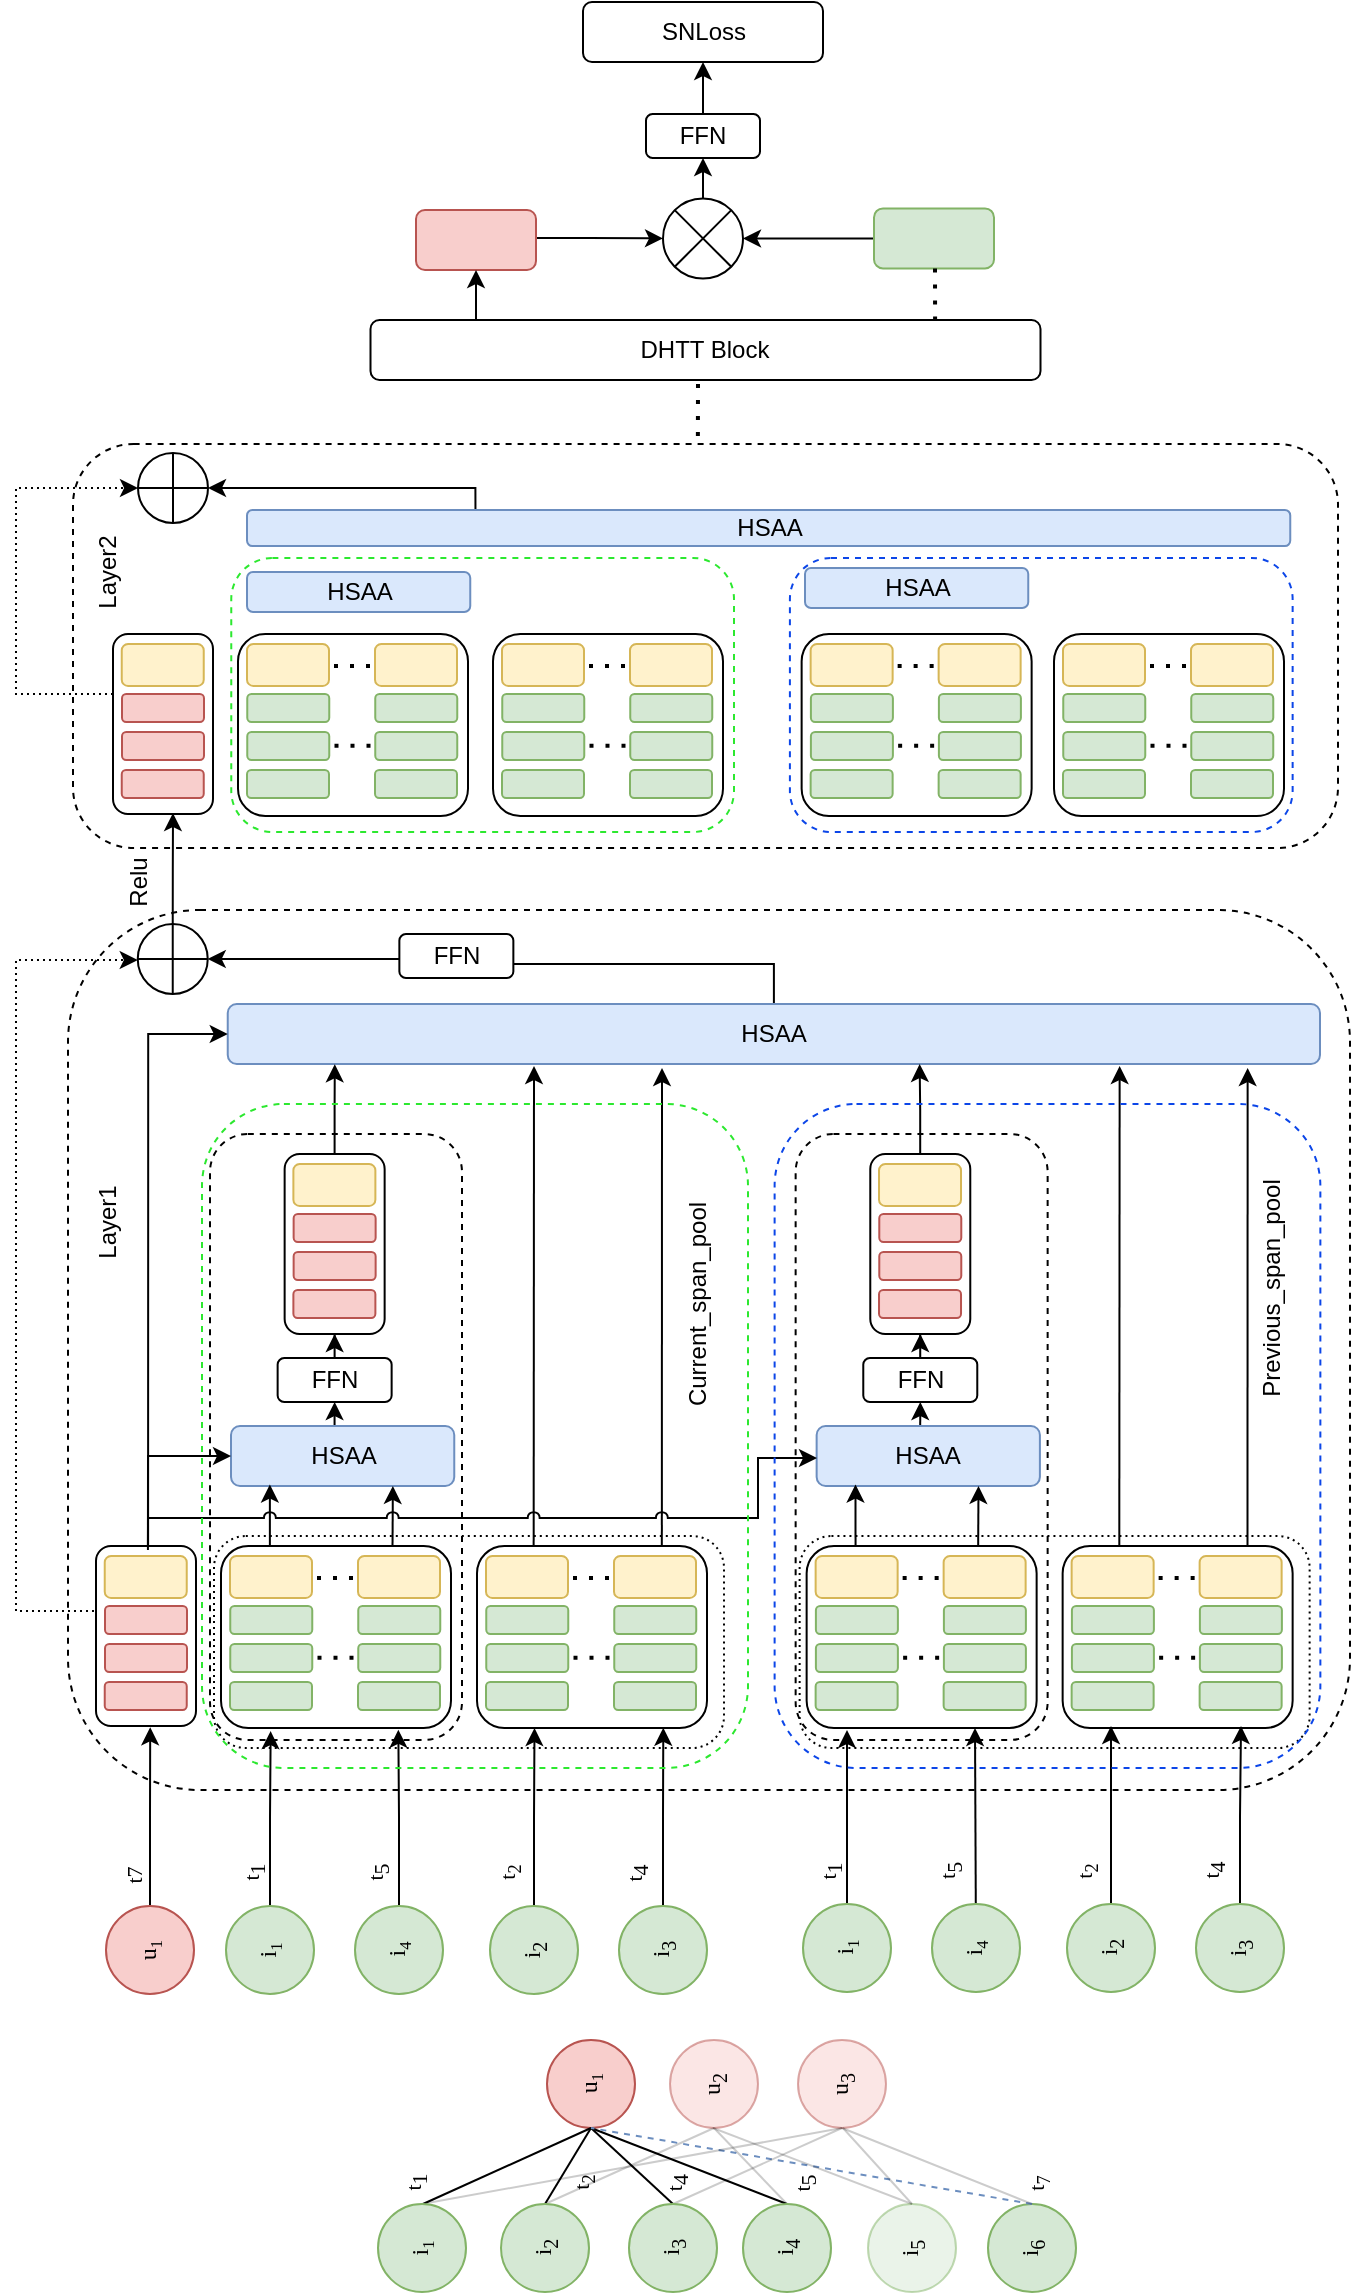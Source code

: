 <mxfile version="21.2.9" type="github">
  <diagram name="第 1 页" id="gWeG35e6C86zQD0y6pNc">
    <mxGraphModel dx="624" dy="335" grid="0" gridSize="10" guides="1" tooltips="1" connect="1" arrows="1" fold="1" page="1" pageScale="1" pageWidth="2336" pageHeight="1654" math="0" shadow="0">
      <root>
        <mxCell id="0" />
        <mxCell id="1" parent="0" />
        <mxCell id="u9Ba9--OEbl625sA4hoY-62" value="" style="rounded=1;whiteSpace=wrap;html=1;dashed=1;fillColor=none;glass=0;" parent="1" vertex="1">
          <mxGeometry x="301" y="551" width="641" height="440" as="geometry" />
        </mxCell>
        <mxCell id="XD2-V8QEW1LzV1P3F_-f-185" value="" style="rounded=1;whiteSpace=wrap;html=1;dashed=1;" parent="1" vertex="1">
          <mxGeometry x="372" y="663" width="126" height="303" as="geometry" />
        </mxCell>
        <mxCell id="XD2-V8QEW1LzV1P3F_-f-189" value="" style="rounded=1;whiteSpace=wrap;html=1;fillStyle=solid;gradientColor=default;fillColor=none;dashed=1;dashPattern=1 2;" parent="1" vertex="1">
          <mxGeometry x="374" y="864" width="255" height="106" as="geometry" />
        </mxCell>
        <mxCell id="XD2-V8QEW1LzV1P3F_-f-17" value="" style="rounded=1;whiteSpace=wrap;html=1;dashed=1;fillColor=none;" parent="1" vertex="1">
          <mxGeometry x="303.5" y="318" width="632.5" height="202" as="geometry" />
        </mxCell>
        <mxCell id="XD2-V8QEW1LzV1P3F_-f-1" value="SNLoss" style="rounded=1;whiteSpace=wrap;html=1;" parent="1" vertex="1">
          <mxGeometry x="558.5" y="97" width="120" height="30" as="geometry" />
        </mxCell>
        <mxCell id="XD2-V8QEW1LzV1P3F_-f-12" style="edgeStyle=orthogonalEdgeStyle;rounded=0;orthogonalLoop=1;jettySize=auto;html=1;entryX=0;entryY=0.5;entryDx=0;entryDy=0;" parent="1" source="XD2-V8QEW1LzV1P3F_-f-3" target="XD2-V8QEW1LzV1P3F_-f-7" edge="1">
          <mxGeometry relative="1" as="geometry">
            <mxPoint x="528" y="165" as="targetPoint" />
            <Array as="points">
              <mxPoint x="561" y="215" />
              <mxPoint x="561" y="215" />
            </Array>
          </mxGeometry>
        </mxCell>
        <mxCell id="XD2-V8QEW1LzV1P3F_-f-3" value="" style="rounded=1;whiteSpace=wrap;html=1;fillColor=#f8cecc;strokeColor=#b85450;" parent="1" vertex="1">
          <mxGeometry x="475" y="201" width="60" height="30" as="geometry" />
        </mxCell>
        <mxCell id="XD2-V8QEW1LzV1P3F_-f-13" style="edgeStyle=orthogonalEdgeStyle;rounded=0;orthogonalLoop=1;jettySize=auto;html=1;entryX=1;entryY=0.5;entryDx=0;entryDy=0;" parent="1" source="XD2-V8QEW1LzV1P3F_-f-5" target="XD2-V8QEW1LzV1P3F_-f-7" edge="1">
          <mxGeometry relative="1" as="geometry">
            <Array as="points">
              <mxPoint x="672" y="215" />
              <mxPoint x="672" y="215" />
            </Array>
          </mxGeometry>
        </mxCell>
        <mxCell id="XD2-V8QEW1LzV1P3F_-f-5" value="" style="rounded=1;whiteSpace=wrap;html=1;fillColor=#d5e8d4;strokeColor=#82b366;" parent="1" vertex="1">
          <mxGeometry x="704" y="200.22" width="60" height="30" as="geometry" />
        </mxCell>
        <mxCell id="XD2-V8QEW1LzV1P3F_-f-8" style="edgeStyle=orthogonalEdgeStyle;rounded=0;orthogonalLoop=1;jettySize=auto;html=1;entryX=0.5;entryY=1;entryDx=0;entryDy=0;" parent="1" source="XD2-V8QEW1LzV1P3F_-f-6" target="XD2-V8QEW1LzV1P3F_-f-1" edge="1">
          <mxGeometry relative="1" as="geometry" />
        </mxCell>
        <mxCell id="XD2-V8QEW1LzV1P3F_-f-6" value="FFN" style="rounded=1;whiteSpace=wrap;html=1;" parent="1" vertex="1">
          <mxGeometry x="590" y="153" width="57" height="22" as="geometry" />
        </mxCell>
        <mxCell id="XD2-V8QEW1LzV1P3F_-f-7" value="" style="ellipse;whiteSpace=wrap;html=1;aspect=fixed;" parent="1" vertex="1">
          <mxGeometry x="598.5" y="195.22" width="40" height="40" as="geometry" />
        </mxCell>
        <mxCell id="XD2-V8QEW1LzV1P3F_-f-10" value="" style="endArrow=none;html=1;rounded=0;entryX=0;entryY=0;entryDx=0;entryDy=0;exitX=1;exitY=1;exitDx=0;exitDy=0;" parent="1" source="XD2-V8QEW1LzV1P3F_-f-7" target="XD2-V8QEW1LzV1P3F_-f-7" edge="1">
          <mxGeometry width="50" height="50" relative="1" as="geometry">
            <mxPoint x="668.5" y="230.22" as="sourcePoint" />
            <mxPoint x="718.5" y="180.22" as="targetPoint" />
          </mxGeometry>
        </mxCell>
        <mxCell id="XD2-V8QEW1LzV1P3F_-f-11" value="" style="endArrow=none;html=1;rounded=0;entryX=1;entryY=0;entryDx=0;entryDy=0;exitX=0;exitY=1;exitDx=0;exitDy=0;" parent="1" source="XD2-V8QEW1LzV1P3F_-f-7" target="XD2-V8QEW1LzV1P3F_-f-7" edge="1">
          <mxGeometry width="50" height="50" relative="1" as="geometry">
            <mxPoint x="668.5" y="230.22" as="sourcePoint" />
            <mxPoint x="718.5" y="180.22" as="targetPoint" />
          </mxGeometry>
        </mxCell>
        <mxCell id="XD2-V8QEW1LzV1P3F_-f-14" value="DHTT Block" style="rounded=1;whiteSpace=wrap;html=1;" parent="1" vertex="1">
          <mxGeometry x="452.25" y="256" width="335" height="30" as="geometry" />
        </mxCell>
        <mxCell id="XD2-V8QEW1LzV1P3F_-f-15" value="" style="endArrow=classic;html=1;rounded=0;entryX=0.5;entryY=1;entryDx=0;entryDy=0;" parent="1" target="XD2-V8QEW1LzV1P3F_-f-3" edge="1">
          <mxGeometry width="50" height="50" relative="1" as="geometry">
            <mxPoint x="505" y="256" as="sourcePoint" />
            <mxPoint x="650" y="187" as="targetPoint" />
          </mxGeometry>
        </mxCell>
        <mxCell id="XD2-V8QEW1LzV1P3F_-f-16" value="" style="endArrow=none;dashed=1;html=1;dashPattern=1 3;strokeWidth=2;rounded=0;entryX=0.63;entryY=0.026;entryDx=0;entryDy=0;entryPerimeter=0;" parent="1" edge="1">
          <mxGeometry width="50" height="50" relative="1" as="geometry">
            <mxPoint x="734.5" y="230.22" as="sourcePoint" />
            <mxPoint x="734.55" y="256.0" as="targetPoint" />
          </mxGeometry>
        </mxCell>
        <mxCell id="XD2-V8QEW1LzV1P3F_-f-60" style="edgeStyle=orthogonalEdgeStyle;rounded=0;orthogonalLoop=1;jettySize=auto;html=1;entryX=0.5;entryY=1;entryDx=0;entryDy=0;" parent="1" source="XD2-V8QEW1LzV1P3F_-f-20" target="XD2-V8QEW1LzV1P3F_-f-57" edge="1">
          <mxGeometry relative="1" as="geometry" />
        </mxCell>
        <mxCell id="XD2-V8QEW1LzV1P3F_-f-20" value="HSAA" style="rounded=1;whiteSpace=wrap;html=1;fillColor=#dae8fc;strokeColor=#6c8ebf;" parent="1" vertex="1">
          <mxGeometry x="380.87" y="598" width="546.13" height="30" as="geometry" />
        </mxCell>
        <mxCell id="XD2-V8QEW1LzV1P3F_-f-46" style="edgeStyle=orthogonalEdgeStyle;rounded=0;orthogonalLoop=1;jettySize=auto;html=1;entryX=0.5;entryY=1;entryDx=0;entryDy=0;" parent="1" target="XD2-V8QEW1LzV1P3F_-f-45" edge="1">
          <mxGeometry relative="1" as="geometry">
            <mxPoint x="434.286" y="809" as="sourcePoint" />
          </mxGeometry>
        </mxCell>
        <mxCell id="XD2-V8QEW1LzV1P3F_-f-21" value="HSAA" style="rounded=1;whiteSpace=wrap;html=1;fillColor=#dae8fc;strokeColor=#6c8ebf;" parent="1" vertex="1">
          <mxGeometry x="382.5" y="809" width="111.63" height="30" as="geometry" />
        </mxCell>
        <mxCell id="XD2-V8QEW1LzV1P3F_-f-55" style="edgeStyle=orthogonalEdgeStyle;rounded=0;orthogonalLoop=1;jettySize=auto;html=1;entryX=0;entryY=0.5;entryDx=0;entryDy=0;" parent="1" target="XD2-V8QEW1LzV1P3F_-f-21" edge="1">
          <mxGeometry relative="1" as="geometry">
            <Array as="points">
              <mxPoint x="341" y="824" />
            </Array>
            <mxPoint x="340.966" y="871" as="sourcePoint" />
          </mxGeometry>
        </mxCell>
        <mxCell id="XD2-V8QEW1LzV1P3F_-f-62" style="edgeStyle=orthogonalEdgeStyle;rounded=0;orthogonalLoop=1;jettySize=auto;html=1;dashed=1;dashPattern=1 2;" parent="1" target="XD2-V8QEW1LzV1P3F_-f-63" edge="1">
          <mxGeometry relative="1" as="geometry">
            <mxPoint x="317" y="602.034" as="targetPoint" />
            <Array as="points">
              <mxPoint x="275" y="901" />
              <mxPoint x="275" y="576" />
            </Array>
            <mxPoint x="317" y="901.517" as="sourcePoint" />
          </mxGeometry>
        </mxCell>
        <mxCell id="XD2-V8QEW1LzV1P3F_-f-56" style="edgeStyle=orthogonalEdgeStyle;rounded=0;orthogonalLoop=1;jettySize=auto;html=1;entryX=0;entryY=0.5;entryDx=0;entryDy=0;exitX=0.481;exitY=0.006;exitDx=0;exitDy=0;exitPerimeter=0;" parent="1" target="XD2-V8QEW1LzV1P3F_-f-20" edge="1">
          <mxGeometry relative="1" as="geometry">
            <Array as="points">
              <mxPoint x="341" y="613" />
            </Array>
            <mxPoint x="341.05" y="871.366" as="sourcePoint" />
          </mxGeometry>
        </mxCell>
        <mxCell id="u9Ba9--OEbl625sA4hoY-119" style="edgeStyle=orthogonalEdgeStyle;rounded=0;orthogonalLoop=1;jettySize=auto;html=1;entryX=0.5;entryY=1;entryDx=0;entryDy=0;" parent="1" source="XD2-V8QEW1LzV1P3F_-f-45" target="u9Ba9--OEbl625sA4hoY-112" edge="1">
          <mxGeometry relative="1" as="geometry" />
        </mxCell>
        <mxCell id="XD2-V8QEW1LzV1P3F_-f-45" value="FFN" style="rounded=1;whiteSpace=wrap;html=1;" parent="1" vertex="1">
          <mxGeometry x="405.82" y="775" width="57" height="22" as="geometry" />
        </mxCell>
        <mxCell id="XD2-V8QEW1LzV1P3F_-f-52" value="" style="endArrow=classic;html=1;rounded=0;exitX=0.217;exitY=-0.001;exitDx=0;exitDy=0;exitPerimeter=0;entryX=0.174;entryY=0.976;entryDx=0;entryDy=0;entryPerimeter=0;" parent="1" target="XD2-V8QEW1LzV1P3F_-f-21" edge="1">
          <mxGeometry width="50" height="50" relative="1" as="geometry">
            <mxPoint x="401.955" y="870.939" as="sourcePoint" />
            <mxPoint x="473" y="832" as="targetPoint" />
          </mxGeometry>
        </mxCell>
        <mxCell id="XD2-V8QEW1LzV1P3F_-f-53" value="" style="endArrow=classic;html=1;rounded=0;exitX=0.75;exitY=0;exitDx=0;exitDy=0;entryX=0.725;entryY=0.998;entryDx=0;entryDy=0;entryPerimeter=0;" parent="1" target="XD2-V8QEW1LzV1P3F_-f-21" edge="1">
          <mxGeometry width="50" height="50" relative="1" as="geometry">
            <mxPoint x="463.25" y="871" as="sourcePoint" />
            <mxPoint x="447" y="816" as="targetPoint" />
          </mxGeometry>
        </mxCell>
        <mxCell id="XD2-V8QEW1LzV1P3F_-f-66" style="edgeStyle=orthogonalEdgeStyle;rounded=0;orthogonalLoop=1;jettySize=auto;html=1;entryX=1;entryY=0.5;entryDx=0;entryDy=0;" parent="1" source="XD2-V8QEW1LzV1P3F_-f-57" target="XD2-V8QEW1LzV1P3F_-f-63" edge="1">
          <mxGeometry relative="1" as="geometry">
            <Array as="points">
              <mxPoint x="494.87" y="576" />
              <mxPoint x="418.87" y="576" />
            </Array>
          </mxGeometry>
        </mxCell>
        <mxCell id="XD2-V8QEW1LzV1P3F_-f-57" value="FFN" style="rounded=1;whiteSpace=wrap;html=1;" parent="1" vertex="1">
          <mxGeometry x="466.68" y="563" width="57" height="22" as="geometry" />
        </mxCell>
        <mxCell id="u9Ba9--OEbl625sA4hoY-222" style="edgeStyle=orthogonalEdgeStyle;rounded=0;orthogonalLoop=1;jettySize=auto;html=1;entryX=0.6;entryY=0.995;entryDx=0;entryDy=0;entryPerimeter=0;" parent="1" source="XD2-V8QEW1LzV1P3F_-f-63" target="XD2-V8QEW1LzV1P3F_-f-67" edge="1">
          <mxGeometry relative="1" as="geometry" />
        </mxCell>
        <mxCell id="XD2-V8QEW1LzV1P3F_-f-63" value="" style="ellipse;whiteSpace=wrap;html=1;aspect=fixed;" parent="1" vertex="1">
          <mxGeometry x="335.87" y="558" width="35" height="35" as="geometry" />
        </mxCell>
        <mxCell id="XD2-V8QEW1LzV1P3F_-f-64" value="" style="endArrow=none;html=1;rounded=0;entryX=0.5;entryY=0;entryDx=0;entryDy=0;exitX=0.5;exitY=1;exitDx=0;exitDy=0;" parent="1" source="XD2-V8QEW1LzV1P3F_-f-63" target="XD2-V8QEW1LzV1P3F_-f-63" edge="1">
          <mxGeometry width="50" height="50" relative="1" as="geometry">
            <mxPoint x="394.87" y="653" as="sourcePoint" />
            <mxPoint x="444.87" y="603" as="targetPoint" />
          </mxGeometry>
        </mxCell>
        <mxCell id="XD2-V8QEW1LzV1P3F_-f-65" value="" style="endArrow=none;html=1;rounded=0;exitX=1;exitY=0.5;exitDx=0;exitDy=0;entryX=0;entryY=0.5;entryDx=0;entryDy=0;" parent="1" source="XD2-V8QEW1LzV1P3F_-f-63" target="XD2-V8QEW1LzV1P3F_-f-63" edge="1">
          <mxGeometry width="50" height="50" relative="1" as="geometry">
            <mxPoint x="363.87" y="603" as="sourcePoint" />
            <mxPoint x="363.87" y="568" as="targetPoint" />
          </mxGeometry>
        </mxCell>
        <mxCell id="XD2-V8QEW1LzV1P3F_-f-191" style="edgeStyle=orthogonalEdgeStyle;rounded=0;orthogonalLoop=1;jettySize=auto;html=1;entryX=0;entryY=0.5;entryDx=0;entryDy=0;dashed=1;dashPattern=1 2;" parent="1" source="XD2-V8QEW1LzV1P3F_-f-67" target="XD2-V8QEW1LzV1P3F_-f-141" edge="1">
          <mxGeometry relative="1" as="geometry">
            <Array as="points">
              <mxPoint x="275" y="443" />
              <mxPoint x="275" y="340" />
            </Array>
          </mxGeometry>
        </mxCell>
        <mxCell id="XD2-V8QEW1LzV1P3F_-f-67" value="" style="rounded=1;whiteSpace=wrap;html=1;" parent="1" vertex="1">
          <mxGeometry x="323.5" y="413" width="50" height="90" as="geometry" />
        </mxCell>
        <mxCell id="XD2-V8QEW1LzV1P3F_-f-68" value="" style="rounded=1;whiteSpace=wrap;html=1;fillColor=#f8cecc;strokeColor=#b85450;" parent="1" vertex="1">
          <mxGeometry x="327.87" y="481" width="41" height="14" as="geometry" />
        </mxCell>
        <mxCell id="XD2-V8QEW1LzV1P3F_-f-69" value="" style="rounded=1;whiteSpace=wrap;html=1;fillColor=#fff2cc;strokeColor=#d6b656;" parent="1" vertex="1">
          <mxGeometry x="327.87" y="418" width="41" height="21" as="geometry" />
        </mxCell>
        <mxCell id="XD2-V8QEW1LzV1P3F_-f-71" value="Layer1" style="text;html=1;strokeColor=none;fillColor=none;align=center;verticalAlign=middle;whiteSpace=wrap;rounded=0;rotation=-90;" parent="1" vertex="1">
          <mxGeometry x="291.0" y="692" width="60" height="30" as="geometry" />
        </mxCell>
        <mxCell id="XD2-V8QEW1LzV1P3F_-f-72" value="Layer2" style="text;html=1;strokeColor=none;fillColor=none;align=center;verticalAlign=middle;whiteSpace=wrap;rounded=0;rotation=-90;" parent="1" vertex="1">
          <mxGeometry x="291" y="367" width="60" height="30" as="geometry" />
        </mxCell>
        <mxCell id="XD2-V8QEW1LzV1P3F_-f-73" value="" style="endArrow=none;dashed=1;html=1;dashPattern=1 3;strokeWidth=2;rounded=0;entryX=0.63;entryY=0.026;entryDx=0;entryDy=0;entryPerimeter=0;" parent="1" edge="1">
          <mxGeometry width="50" height="50" relative="1" as="geometry">
            <mxPoint x="616" y="288" as="sourcePoint" />
            <mxPoint x="615.93" y="318" as="targetPoint" />
          </mxGeometry>
        </mxCell>
        <mxCell id="XD2-V8QEW1LzV1P3F_-f-75" value="u&lt;span style=&quot;font-size: 10px;&quot;&gt;&lt;sub&gt;1&lt;/sub&gt;&lt;/span&gt;" style="ellipse;whiteSpace=wrap;html=1;aspect=fixed;fontFamily=Times New Roman;fillColor=#f8cecc;strokeColor=#b85450;rotation=-90;" parent="1" vertex="1">
          <mxGeometry x="540.5" y="1116" width="44" height="44" as="geometry" />
        </mxCell>
        <mxCell id="XD2-V8QEW1LzV1P3F_-f-76" value="u&lt;sub&gt;2&lt;/sub&gt;" style="ellipse;whiteSpace=wrap;html=1;aspect=fixed;fontFamily=Times New Roman;opacity=50;fillColor=#f8cecc;strokeColor=#b85450;rotation=-90;" parent="1" vertex="1">
          <mxGeometry x="602" y="1116" width="44" height="44" as="geometry" />
        </mxCell>
        <mxCell id="XD2-V8QEW1LzV1P3F_-f-77" value="u&lt;sub&gt;3&lt;/sub&gt;" style="ellipse;whiteSpace=wrap;html=1;aspect=fixed;fontFamily=Times New Roman;fillColor=#f8cecc;strokeColor=#b85450;opacity=50;rotation=-90;" parent="1" vertex="1">
          <mxGeometry x="666" y="1116" width="44" height="44" as="geometry" />
        </mxCell>
        <mxCell id="XD2-V8QEW1LzV1P3F_-f-80" value="i&lt;sub&gt;6&lt;/sub&gt;" style="ellipse;whiteSpace=wrap;html=1;aspect=fixed;fontFamily=Times New Roman;fillColor=#d5e8d4;strokeColor=#82b366;rotation=-90;" parent="1" vertex="1">
          <mxGeometry x="761" y="1198" width="44" height="44" as="geometry" />
        </mxCell>
        <mxCell id="XD2-V8QEW1LzV1P3F_-f-85" value="i&lt;sub&gt;5&lt;/sub&gt;" style="ellipse;whiteSpace=wrap;html=1;aspect=fixed;fontFamily=Times New Roman;opacity=50;fillColor=#d5e8d4;strokeColor=#82b366;rotation=-90;" parent="1" vertex="1">
          <mxGeometry x="701" y="1198" width="44" height="44" as="geometry" />
        </mxCell>
        <mxCell id="XD2-V8QEW1LzV1P3F_-f-90" value="" style="endArrow=none;html=1;rounded=0;exitX=0.5;exitY=0;exitDx=0;exitDy=0;entryX=0.5;entryY=1;entryDx=0;entryDy=0;" parent="1" edge="1">
          <mxGeometry width="50" height="50" relative="1" as="geometry">
            <mxPoint x="478.5" y="1198" as="sourcePoint" />
            <mxPoint x="562.5" y="1160" as="targetPoint" />
          </mxGeometry>
        </mxCell>
        <mxCell id="XD2-V8QEW1LzV1P3F_-f-91" value="" style="endArrow=none;html=1;rounded=0;exitX=1;exitY=0.5;exitDx=0;exitDy=0;entryX=0;entryY=0.5;entryDx=0;entryDy=0;" parent="1" source="XD2-V8QEW1LzV1P3F_-f-82" target="XD2-V8QEW1LzV1P3F_-f-75" edge="1">
          <mxGeometry width="50" height="50" relative="1" as="geometry">
            <mxPoint x="488.5" y="1208" as="sourcePoint" />
            <mxPoint x="560.5" y="1159" as="targetPoint" />
          </mxGeometry>
        </mxCell>
        <mxCell id="XD2-V8QEW1LzV1P3F_-f-92" value="" style="endArrow=none;html=1;rounded=0;exitX=1;exitY=0.5;exitDx=0;exitDy=0;entryX=0;entryY=0.5;entryDx=0;entryDy=0;" parent="1" source="XD2-V8QEW1LzV1P3F_-f-83" target="XD2-V8QEW1LzV1P3F_-f-75" edge="1">
          <mxGeometry width="50" height="50" relative="1" as="geometry">
            <mxPoint x="549.5" y="1208" as="sourcePoint" />
            <mxPoint x="584" y="1138" as="targetPoint" />
          </mxGeometry>
        </mxCell>
        <mxCell id="XD2-V8QEW1LzV1P3F_-f-93" value="" style="endArrow=none;html=1;rounded=0;entryX=0;entryY=0.5;entryDx=0;entryDy=0;exitX=1;exitY=0.5;exitDx=0;exitDy=0;" parent="1" source="XD2-V8QEW1LzV1P3F_-f-84" target="XD2-V8QEW1LzV1P3F_-f-75" edge="1">
          <mxGeometry width="50" height="50" relative="1" as="geometry">
            <mxPoint x="646" y="1202" as="sourcePoint" />
            <mxPoint x="605" y="1164" as="targetPoint" />
          </mxGeometry>
        </mxCell>
        <mxCell id="XD2-V8QEW1LzV1P3F_-f-101" style="edgeStyle=orthogonalEdgeStyle;rounded=0;orthogonalLoop=1;jettySize=auto;html=1;entryX=0.542;entryY=1.007;entryDx=0;entryDy=0;entryPerimeter=0;" parent="1" source="XD2-V8QEW1LzV1P3F_-f-94" target="u9Ba9--OEbl625sA4hoY-120" edge="1">
          <mxGeometry relative="1" as="geometry">
            <mxPoint x="342" y="932" as="targetPoint" />
          </mxGeometry>
        </mxCell>
        <mxCell id="XD2-V8QEW1LzV1P3F_-f-94" value="u&lt;span style=&quot;font-size: 10px;&quot;&gt;&lt;sub&gt;1&lt;/sub&gt;&lt;/span&gt;" style="ellipse;whiteSpace=wrap;html=1;aspect=fixed;fontFamily=Times New Roman;fillColor=#f8cecc;strokeColor=#b85450;rotation=-90;" parent="1" vertex="1">
          <mxGeometry x="320" y="1049" width="44" height="44" as="geometry" />
        </mxCell>
        <mxCell id="XD2-V8QEW1LzV1P3F_-f-95" value="" style="endArrow=none;html=1;rounded=0;exitX=1;exitY=0.5;exitDx=0;exitDy=0;dashed=1;fillColor=#dae8fc;strokeColor=#6c8ebf;entryX=0;entryY=0.5;entryDx=0;entryDy=0;" parent="1" source="XD2-V8QEW1LzV1P3F_-f-80" target="XD2-V8QEW1LzV1P3F_-f-75" edge="1">
          <mxGeometry width="50" height="50" relative="1" as="geometry">
            <mxPoint x="776.5" y="1194" as="sourcePoint" />
            <mxPoint x="584" y="1138" as="targetPoint" />
          </mxGeometry>
        </mxCell>
        <mxCell id="XD2-V8QEW1LzV1P3F_-f-102" style="edgeStyle=orthogonalEdgeStyle;rounded=0;orthogonalLoop=1;jettySize=auto;html=1;entryX=0.216;entryY=1.017;entryDx=0;entryDy=0;entryPerimeter=0;" parent="1" source="XD2-V8QEW1LzV1P3F_-f-96" target="u9Ba9--OEbl625sA4hoY-125" edge="1">
          <mxGeometry relative="1" as="geometry">
            <mxPoint x="401.725" y="932.366" as="targetPoint" />
          </mxGeometry>
        </mxCell>
        <mxCell id="XD2-V8QEW1LzV1P3F_-f-96" value="i&lt;span style=&quot;font-size: 10px;&quot;&gt;&lt;sub&gt;1&lt;/sub&gt;&lt;/span&gt;" style="ellipse;whiteSpace=wrap;html=1;aspect=fixed;fontFamily=Times New Roman;fillColor=#d5e8d4;strokeColor=#82b366;rotation=-90;" parent="1" vertex="1">
          <mxGeometry x="380" y="1049" width="44" height="44" as="geometry" />
        </mxCell>
        <mxCell id="XD2-V8QEW1LzV1P3F_-f-104" style="edgeStyle=orthogonalEdgeStyle;rounded=0;orthogonalLoop=1;jettySize=auto;html=1;entryX=0.25;entryY=1;entryDx=0;entryDy=0;" parent="1" source="XD2-V8QEW1LzV1P3F_-f-97" target="u9Ba9--OEbl625sA4hoY-147" edge="1">
          <mxGeometry relative="1" as="geometry">
            <mxPoint x="533.955" y="932.854" as="targetPoint" />
          </mxGeometry>
        </mxCell>
        <mxCell id="XD2-V8QEW1LzV1P3F_-f-97" value="i&lt;sub&gt;2&lt;/sub&gt;" style="ellipse;whiteSpace=wrap;html=1;aspect=fixed;fontFamily=Times New Roman;fillColor=#d5e8d4;strokeColor=#82b366;rotation=-90;" parent="1" vertex="1">
          <mxGeometry x="512" y="1049" width="44" height="44" as="geometry" />
        </mxCell>
        <mxCell id="XD2-V8QEW1LzV1P3F_-f-103" style="edgeStyle=orthogonalEdgeStyle;rounded=0;orthogonalLoop=1;jettySize=auto;html=1;entryX=0.771;entryY=1.01;entryDx=0;entryDy=0;entryPerimeter=0;" parent="1" source="XD2-V8QEW1LzV1P3F_-f-98" target="u9Ba9--OEbl625sA4hoY-125" edge="1">
          <mxGeometry relative="1" as="geometry">
            <mxPoint x="466.47" y="932.61" as="targetPoint" />
          </mxGeometry>
        </mxCell>
        <mxCell id="XD2-V8QEW1LzV1P3F_-f-98" value="i&lt;span style=&quot;font-size: 10px;&quot;&gt;&lt;sub&gt;4&lt;/sub&gt;&lt;/span&gt;" style="ellipse;whiteSpace=wrap;html=1;aspect=fixed;fontFamily=Times New Roman;fillColor=#d5e8d4;strokeColor=#82b366;rotation=-90;" parent="1" vertex="1">
          <mxGeometry x="444.5" y="1049" width="44" height="44" as="geometry" />
        </mxCell>
        <mxCell id="XD2-V8QEW1LzV1P3F_-f-105" style="edgeStyle=orthogonalEdgeStyle;rounded=0;orthogonalLoop=1;jettySize=auto;html=1;entryX=0.81;entryY=0.999;entryDx=0;entryDy=0;entryPerimeter=0;" parent="1" source="XD2-V8QEW1LzV1P3F_-f-99" target="u9Ba9--OEbl625sA4hoY-147" edge="1">
          <mxGeometry relative="1" as="geometry">
            <mxPoint x="599.39" y="931.878" as="targetPoint" />
          </mxGeometry>
        </mxCell>
        <mxCell id="XD2-V8QEW1LzV1P3F_-f-99" value="i&lt;sub&gt;3&lt;/sub&gt;" style="ellipse;whiteSpace=wrap;html=1;aspect=fixed;fontFamily=Times New Roman;fillColor=#d5e8d4;strokeColor=#82b366;rotation=-90;" parent="1" vertex="1">
          <mxGeometry x="576.5" y="1049" width="44" height="44" as="geometry" />
        </mxCell>
        <mxCell id="XD2-V8QEW1LzV1P3F_-f-106" value="&lt;font style=&quot;font-size: 11px;&quot; face=&quot;Times New Roman&quot;&gt;t&lt;sub style=&quot;font-size: 11px;&quot;&gt;1&lt;/sub&gt;&lt;/font&gt;" style="text;html=1;align=center;verticalAlign=middle;resizable=0;points=[];autosize=1;strokeColor=none;fillColor=none;rotation=-90;" parent="1" vertex="1">
          <mxGeometry x="461" y="1173" width="27" height="30" as="geometry" />
        </mxCell>
        <mxCell id="XD2-V8QEW1LzV1P3F_-f-107" value="&lt;font style=&quot;font-size: 11px;&quot; face=&quot;Times New Roman&quot;&gt;t&lt;sub style=&quot;font-size: 11px;&quot;&gt;5&lt;/sub&gt;&lt;/font&gt;" style="text;html=1;align=center;verticalAlign=middle;resizable=0;points=[];autosize=1;strokeColor=none;fillColor=none;rotation=-90;" parent="1" vertex="1">
          <mxGeometry x="655.5" y="1173" width="27" height="30" as="geometry" />
        </mxCell>
        <mxCell id="XD2-V8QEW1LzV1P3F_-f-108" value="&lt;font style=&quot;font-size: 11px;&quot; face=&quot;Times New Roman&quot;&gt;t&lt;sub style=&quot;font-size: 11px;&quot;&gt;4&lt;/sub&gt;&lt;/font&gt;" style="text;html=1;align=center;verticalAlign=middle;resizable=0;points=[];autosize=1;strokeColor=none;fillColor=none;rotation=-90;" parent="1" vertex="1">
          <mxGeometry x="591.31" y="1173" width="27" height="30" as="geometry" />
        </mxCell>
        <mxCell id="XD2-V8QEW1LzV1P3F_-f-109" value="&lt;font style=&quot;font-size: 11px;&quot; face=&quot;Times New Roman&quot;&gt;t&lt;sub&gt;2&lt;/sub&gt;&lt;/font&gt;" style="text;html=1;align=center;verticalAlign=middle;resizable=0;points=[];autosize=1;strokeColor=none;fillColor=none;rotation=-90;" parent="1" vertex="1">
          <mxGeometry x="545" y="1173" width="27" height="30" as="geometry" />
        </mxCell>
        <mxCell id="XD2-V8QEW1LzV1P3F_-f-110" value="&lt;font style=&quot;font-size: 11px;&quot; face=&quot;Times New Roman&quot;&gt;t&lt;sub&gt;7&lt;/sub&gt;&lt;/font&gt;" style="text;html=1;align=center;verticalAlign=middle;resizable=0;points=[];autosize=1;strokeColor=none;fillColor=none;rotation=-90;" parent="1" vertex="1">
          <mxGeometry x="772.5" y="1173" width="27" height="30" as="geometry" />
        </mxCell>
        <mxCell id="XD2-V8QEW1LzV1P3F_-f-111" value="&lt;font style=&quot;font-size: 11px;&quot; face=&quot;Times New Roman&quot;&gt;t7&lt;/font&gt;" style="text;html=1;align=center;verticalAlign=middle;resizable=0;points=[];autosize=1;strokeColor=none;fillColor=none;rotation=-90;" parent="1" vertex="1">
          <mxGeometry x="320" y="1021" width="27" height="27" as="geometry" />
        </mxCell>
        <mxCell id="XD2-V8QEW1LzV1P3F_-f-112" value="&lt;font style=&quot;font-size: 11px;&quot; face=&quot;Times New Roman&quot;&gt;t&lt;sub style=&quot;font-size: 11px;&quot;&gt;1&lt;/sub&gt;&lt;/font&gt;" style="text;html=1;align=center;verticalAlign=middle;resizable=0;points=[];autosize=1;strokeColor=none;fillColor=none;rotation=-90;" parent="1" vertex="1">
          <mxGeometry x="380" y="1018" width="27" height="30" as="geometry" />
        </mxCell>
        <mxCell id="XD2-V8QEW1LzV1P3F_-f-113" value="&lt;font style=&quot;font-size: 11px;&quot; face=&quot;Times New Roman&quot;&gt;t&lt;sub style=&quot;font-size: 11px;&quot;&gt;5&lt;/sub&gt;&lt;/font&gt;" style="text;html=1;align=center;verticalAlign=middle;resizable=0;points=[];autosize=1;strokeColor=none;fillColor=none;rotation=-90;" parent="1" vertex="1">
          <mxGeometry x="442" y="1018" width="27" height="30" as="geometry" />
        </mxCell>
        <mxCell id="XD2-V8QEW1LzV1P3F_-f-114" value="&lt;font style=&quot;font-size: 11px;&quot; face=&quot;Times New Roman&quot;&gt;t&lt;sub&gt;2&lt;/sub&gt;&lt;/font&gt;" style="text;html=1;align=center;verticalAlign=middle;resizable=0;points=[];autosize=1;strokeColor=none;fillColor=none;rotation=-90;" parent="1" vertex="1">
          <mxGeometry x="508" y="1018" width="27" height="30" as="geometry" />
        </mxCell>
        <mxCell id="XD2-V8QEW1LzV1P3F_-f-115" value="&lt;font style=&quot;font-size: 11px;&quot; face=&quot;Times New Roman&quot;&gt;t&lt;sub style=&quot;font-size: 11px;&quot;&gt;4&lt;/sub&gt;&lt;/font&gt;" style="text;html=1;align=center;verticalAlign=middle;resizable=0;points=[];autosize=1;strokeColor=none;fillColor=none;rotation=-90;" parent="1" vertex="1">
          <mxGeometry x="571.5" y="1018" width="27" height="30" as="geometry" />
        </mxCell>
        <mxCell id="XD2-V8QEW1LzV1P3F_-f-116" value="" style="endArrow=none;html=1;rounded=0;exitX=1;exitY=0.5;exitDx=0;exitDy=0;entryX=0;entryY=0.5;entryDx=0;entryDy=0;opacity=20;" parent="1" source="XD2-V8QEW1LzV1P3F_-f-82" target="XD2-V8QEW1LzV1P3F_-f-76" edge="1">
          <mxGeometry width="50" height="50" relative="1" as="geometry">
            <mxPoint x="613.5" y="1208" as="sourcePoint" />
            <mxPoint x="572.5" y="1170" as="targetPoint" />
          </mxGeometry>
        </mxCell>
        <mxCell id="XD2-V8QEW1LzV1P3F_-f-117" value="" style="endArrow=none;html=1;rounded=0;entryX=0;entryY=0.5;entryDx=0;entryDy=0;opacity=20;exitX=1;exitY=0.5;exitDx=0;exitDy=0;" parent="1" source="XD2-V8QEW1LzV1P3F_-f-84" target="XD2-V8QEW1LzV1P3F_-f-76" edge="1">
          <mxGeometry width="50" height="50" relative="1" as="geometry">
            <mxPoint x="549.5" y="1208" as="sourcePoint" />
            <mxPoint x="634.5" y="1170" as="targetPoint" />
          </mxGeometry>
        </mxCell>
        <mxCell id="XD2-V8QEW1LzV1P3F_-f-118" value="" style="endArrow=none;html=1;rounded=0;opacity=20;exitX=1;exitY=0.5;exitDx=0;exitDy=0;" parent="1" source="XD2-V8QEW1LzV1P3F_-f-85" edge="1">
          <mxGeometry width="50" height="50" relative="1" as="geometry">
            <mxPoint x="703.5" y="1196" as="sourcePoint" />
            <mxPoint x="623.5" y="1160" as="targetPoint" />
          </mxGeometry>
        </mxCell>
        <mxCell id="XD2-V8QEW1LzV1P3F_-f-119" value="" style="endArrow=none;html=1;rounded=0;opacity=20;entryX=0;entryY=0.5;entryDx=0;entryDy=0;exitX=1;exitY=0.5;exitDx=0;exitDy=0;" parent="1" source="XD2-V8QEW1LzV1P3F_-f-80" target="XD2-V8QEW1LzV1P3F_-f-77" edge="1">
          <mxGeometry width="50" height="50" relative="1" as="geometry">
            <mxPoint x="805" y="1203" as="sourcePoint" />
            <mxPoint x="705" y="1165" as="targetPoint" />
          </mxGeometry>
        </mxCell>
        <mxCell id="XD2-V8QEW1LzV1P3F_-f-120" value="" style="endArrow=none;html=1;rounded=0;opacity=20;exitX=1;exitY=0.5;exitDx=0;exitDy=0;" parent="1" source="XD2-V8QEW1LzV1P3F_-f-85" edge="1">
          <mxGeometry width="50" height="50" relative="1" as="geometry">
            <mxPoint x="793.5" y="1208" as="sourcePoint" />
            <mxPoint x="688.5" y="1160" as="targetPoint" />
          </mxGeometry>
        </mxCell>
        <mxCell id="XD2-V8QEW1LzV1P3F_-f-121" value="" style="endArrow=none;html=1;rounded=0;opacity=20;entryX=0;entryY=0.5;entryDx=0;entryDy=0;" parent="1" target="XD2-V8QEW1LzV1P3F_-f-77" edge="1">
          <mxGeometry width="50" height="50" relative="1" as="geometry">
            <mxPoint x="603.5" y="1198" as="sourcePoint" />
            <mxPoint x="698.5" y="1170" as="targetPoint" />
          </mxGeometry>
        </mxCell>
        <mxCell id="XD2-V8QEW1LzV1P3F_-f-122" value="" style="endArrow=none;html=1;rounded=0;opacity=20;entryX=1;entryY=0.5;entryDx=0;entryDy=0;exitX=0;exitY=0.5;exitDx=0;exitDy=0;" parent="1" source="XD2-V8QEW1LzV1P3F_-f-77" target="XD2-V8QEW1LzV1P3F_-f-81" edge="1">
          <mxGeometry width="50" height="50" relative="1" as="geometry">
            <mxPoint x="793.5" y="1208" as="sourcePoint" />
            <mxPoint x="698.5" y="1170" as="targetPoint" />
          </mxGeometry>
        </mxCell>
        <mxCell id="XD2-V8QEW1LzV1P3F_-f-123" value="" style="rounded=1;whiteSpace=wrap;html=1;" parent="1" vertex="1">
          <mxGeometry x="386" y="413" width="115" height="91" as="geometry" />
        </mxCell>
        <mxCell id="XD2-V8QEW1LzV1P3F_-f-128" value="" style="endArrow=none;dashed=1;html=1;dashPattern=1 3;strokeWidth=2;rounded=0;entryX=1;entryY=0.5;entryDx=0;entryDy=0;exitX=0;exitY=0.5;exitDx=0;exitDy=0;" parent="1" edge="1">
          <mxGeometry width="50" height="50" relative="1" as="geometry">
            <mxPoint x="452.25" y="468.88" as="sourcePoint" />
            <mxPoint x="428.75" y="468.88" as="targetPoint" />
          </mxGeometry>
        </mxCell>
        <mxCell id="XD2-V8QEW1LzV1P3F_-f-129" value="" style="endArrow=none;dashed=1;html=1;dashPattern=1 3;strokeWidth=2;rounded=0;entryX=1;entryY=0.5;entryDx=0;entryDy=0;" parent="1" edge="1">
          <mxGeometry width="50" height="50" relative="1" as="geometry">
            <mxPoint x="452" y="429" as="sourcePoint" />
            <mxPoint x="428.5" y="429" as="targetPoint" />
          </mxGeometry>
        </mxCell>
        <mxCell id="XD2-V8QEW1LzV1P3F_-f-194" style="edgeStyle=orthogonalEdgeStyle;rounded=0;orthogonalLoop=1;jettySize=auto;html=1;entryX=1;entryY=0.5;entryDx=0;entryDy=0;exitX=0.219;exitY=0.058;exitDx=0;exitDy=0;exitPerimeter=0;" parent="1" source="XD2-V8QEW1LzV1P3F_-f-137" target="XD2-V8QEW1LzV1P3F_-f-141" edge="1">
          <mxGeometry relative="1" as="geometry">
            <Array as="points">
              <mxPoint x="505" y="340" />
            </Array>
            <mxPoint x="505" y="345" as="sourcePoint" />
          </mxGeometry>
        </mxCell>
        <mxCell id="XD2-V8QEW1LzV1P3F_-f-137" value="HSAA" style="rounded=1;whiteSpace=wrap;html=1;fillColor=#dae8fc;strokeColor=#6c8ebf;" parent="1" vertex="1">
          <mxGeometry x="390.5" y="351" width="521.63" height="18" as="geometry" />
        </mxCell>
        <mxCell id="XD2-V8QEW1LzV1P3F_-f-140" value="HSAA" style="rounded=1;whiteSpace=wrap;html=1;fillColor=#dae8fc;strokeColor=#6c8ebf;" parent="1" vertex="1">
          <mxGeometry x="390.5" y="382" width="111.63" height="20" as="geometry" />
        </mxCell>
        <mxCell id="XD2-V8QEW1LzV1P3F_-f-141" value="" style="ellipse;whiteSpace=wrap;html=1;aspect=fixed;" parent="1" vertex="1">
          <mxGeometry x="336" y="322.5" width="35" height="35" as="geometry" />
        </mxCell>
        <mxCell id="XD2-V8QEW1LzV1P3F_-f-142" value="" style="endArrow=none;html=1;rounded=0;entryX=0.5;entryY=0;entryDx=0;entryDy=0;exitX=0.5;exitY=1;exitDx=0;exitDy=0;" parent="1" source="XD2-V8QEW1LzV1P3F_-f-141" target="XD2-V8QEW1LzV1P3F_-f-141" edge="1">
          <mxGeometry width="50" height="50" relative="1" as="geometry">
            <mxPoint x="395" y="417.5" as="sourcePoint" />
            <mxPoint x="445" y="367.5" as="targetPoint" />
          </mxGeometry>
        </mxCell>
        <mxCell id="XD2-V8QEW1LzV1P3F_-f-143" value="" style="endArrow=none;html=1;rounded=0;exitX=1;exitY=0.5;exitDx=0;exitDy=0;entryX=0;entryY=0.5;entryDx=0;entryDy=0;" parent="1" source="XD2-V8QEW1LzV1P3F_-f-141" target="XD2-V8QEW1LzV1P3F_-f-141" edge="1">
          <mxGeometry width="50" height="50" relative="1" as="geometry">
            <mxPoint x="364" y="367.5" as="sourcePoint" />
            <mxPoint x="364" y="332.5" as="targetPoint" />
          </mxGeometry>
        </mxCell>
        <mxCell id="XD2-V8QEW1LzV1P3F_-f-184" value="Relu" style="text;html=1;align=center;verticalAlign=middle;resizable=0;points=[];autosize=1;strokeColor=none;fillColor=none;rotation=-90;" parent="1" vertex="1">
          <mxGeometry x="315" y="525" width="43" height="26" as="geometry" />
        </mxCell>
        <mxCell id="XD2-V8QEW1LzV1P3F_-f-187" value="" style="endArrow=classic;html=1;rounded=0;exitX=0.5;exitY=0;exitDx=0;exitDy=0;entryX=0.5;entryY=1;entryDx=0;entryDy=0;" parent="1" source="XD2-V8QEW1LzV1P3F_-f-7" target="XD2-V8QEW1LzV1P3F_-f-6" edge="1">
          <mxGeometry width="50" height="50" relative="1" as="geometry">
            <mxPoint x="642.75" y="160" as="sourcePoint" />
            <mxPoint x="692.75" y="110" as="targetPoint" />
          </mxGeometry>
        </mxCell>
        <mxCell id="u9Ba9--OEbl625sA4hoY-2" value="" style="endArrow=classic;html=1;rounded=0;exitX=0.75;exitY=0;exitDx=0;exitDy=0;" parent="1" edge="1">
          <mxGeometry width="50" height="50" relative="1" as="geometry">
            <mxPoint x="533.83" y="871" as="sourcePoint" />
            <mxPoint x="534" y="629" as="targetPoint" />
          </mxGeometry>
        </mxCell>
        <mxCell id="u9Ba9--OEbl625sA4hoY-3" value="" style="endArrow=classic;html=1;rounded=0;exitX=0.75;exitY=0;exitDx=0;exitDy=0;" parent="1" edge="1">
          <mxGeometry width="50" height="50" relative="1" as="geometry">
            <mxPoint x="597.92" y="872" as="sourcePoint" />
            <mxPoint x="598" y="630" as="targetPoint" />
          </mxGeometry>
        </mxCell>
        <mxCell id="u9Ba9--OEbl625sA4hoY-61" value="HSAA" style="rounded=1;whiteSpace=wrap;html=1;fillColor=#dae8fc;strokeColor=#6c8ebf;" parent="1" vertex="1">
          <mxGeometry x="669.5" y="380" width="111.63" height="20" as="geometry" />
        </mxCell>
        <mxCell id="u9Ba9--OEbl625sA4hoY-66" value="" style="rounded=1;whiteSpace=wrap;html=1;fillColor=#f8cecc;strokeColor=#b85450;" parent="1" vertex="1">
          <mxGeometry x="328" y="462" width="41" height="14" as="geometry" />
        </mxCell>
        <mxCell id="u9Ba9--OEbl625sA4hoY-67" value="" style="rounded=1;whiteSpace=wrap;html=1;fillColor=#f8cecc;strokeColor=#b85450;" parent="1" vertex="1">
          <mxGeometry x="328" y="443" width="41" height="14" as="geometry" />
        </mxCell>
        <mxCell id="u9Ba9--OEbl625sA4hoY-68" value="" style="rounded=1;whiteSpace=wrap;html=1;fillColor=#d5e8d4;strokeColor=#82b366;" parent="1" vertex="1">
          <mxGeometry x="390.5" y="481" width="41" height="14" as="geometry" />
        </mxCell>
        <mxCell id="u9Ba9--OEbl625sA4hoY-69" value="" style="rounded=1;whiteSpace=wrap;html=1;fillColor=#fff2cc;strokeColor=#d6b656;" parent="1" vertex="1">
          <mxGeometry x="390.5" y="418" width="41" height="21" as="geometry" />
        </mxCell>
        <mxCell id="u9Ba9--OEbl625sA4hoY-70" value="" style="rounded=1;whiteSpace=wrap;html=1;fillColor=#d5e8d4;strokeColor=#82b366;" parent="1" vertex="1">
          <mxGeometry x="390.63" y="462" width="41" height="14" as="geometry" />
        </mxCell>
        <mxCell id="u9Ba9--OEbl625sA4hoY-71" value="" style="rounded=1;whiteSpace=wrap;html=1;fillColor=#d5e8d4;strokeColor=#82b366;" parent="1" vertex="1">
          <mxGeometry x="390.63" y="443" width="41" height="14" as="geometry" />
        </mxCell>
        <mxCell id="u9Ba9--OEbl625sA4hoY-72" value="" style="rounded=1;whiteSpace=wrap;html=1;fillColor=#d5e8d4;strokeColor=#82b366;" parent="1" vertex="1">
          <mxGeometry x="454.5" y="481" width="41" height="14" as="geometry" />
        </mxCell>
        <mxCell id="u9Ba9--OEbl625sA4hoY-73" value="" style="rounded=1;whiteSpace=wrap;html=1;fillColor=#fff2cc;strokeColor=#d6b656;" parent="1" vertex="1">
          <mxGeometry x="454.5" y="418" width="41" height="21" as="geometry" />
        </mxCell>
        <mxCell id="u9Ba9--OEbl625sA4hoY-74" value="" style="rounded=1;whiteSpace=wrap;html=1;fillColor=#d5e8d4;strokeColor=#82b366;" parent="1" vertex="1">
          <mxGeometry x="454.63" y="462" width="41" height="14" as="geometry" />
        </mxCell>
        <mxCell id="u9Ba9--OEbl625sA4hoY-75" value="" style="rounded=1;whiteSpace=wrap;html=1;fillColor=#d5e8d4;strokeColor=#82b366;" parent="1" vertex="1">
          <mxGeometry x="454.63" y="443" width="41" height="14" as="geometry" />
        </mxCell>
        <mxCell id="u9Ba9--OEbl625sA4hoY-76" value="" style="rounded=1;whiteSpace=wrap;html=1;" parent="1" vertex="1">
          <mxGeometry x="513.5" y="413" width="115" height="91" as="geometry" />
        </mxCell>
        <mxCell id="u9Ba9--OEbl625sA4hoY-77" value="" style="endArrow=none;dashed=1;html=1;dashPattern=1 3;strokeWidth=2;rounded=0;entryX=1;entryY=0.5;entryDx=0;entryDy=0;exitX=0;exitY=0.5;exitDx=0;exitDy=0;" parent="1" edge="1">
          <mxGeometry width="50" height="50" relative="1" as="geometry">
            <mxPoint x="579.75" y="468.88" as="sourcePoint" />
            <mxPoint x="556.25" y="468.88" as="targetPoint" />
          </mxGeometry>
        </mxCell>
        <mxCell id="u9Ba9--OEbl625sA4hoY-78" value="" style="endArrow=none;dashed=1;html=1;dashPattern=1 3;strokeWidth=2;rounded=0;entryX=1;entryY=0.5;entryDx=0;entryDy=0;" parent="1" edge="1">
          <mxGeometry width="50" height="50" relative="1" as="geometry">
            <mxPoint x="579.5" y="429" as="sourcePoint" />
            <mxPoint x="556.0" y="429" as="targetPoint" />
          </mxGeometry>
        </mxCell>
        <mxCell id="u9Ba9--OEbl625sA4hoY-79" value="" style="rounded=1;whiteSpace=wrap;html=1;fillColor=#d5e8d4;strokeColor=#82b366;" parent="1" vertex="1">
          <mxGeometry x="518" y="481" width="41" height="14" as="geometry" />
        </mxCell>
        <mxCell id="u9Ba9--OEbl625sA4hoY-80" value="" style="rounded=1;whiteSpace=wrap;html=1;fillColor=#fff2cc;strokeColor=#d6b656;" parent="1" vertex="1">
          <mxGeometry x="518" y="418" width="41" height="21" as="geometry" />
        </mxCell>
        <mxCell id="u9Ba9--OEbl625sA4hoY-81" value="" style="rounded=1;whiteSpace=wrap;html=1;fillColor=#d5e8d4;strokeColor=#82b366;" parent="1" vertex="1">
          <mxGeometry x="518.13" y="462" width="41" height="14" as="geometry" />
        </mxCell>
        <mxCell id="u9Ba9--OEbl625sA4hoY-82" value="" style="rounded=1;whiteSpace=wrap;html=1;fillColor=#d5e8d4;strokeColor=#82b366;" parent="1" vertex="1">
          <mxGeometry x="518.13" y="443" width="41" height="14" as="geometry" />
        </mxCell>
        <mxCell id="u9Ba9--OEbl625sA4hoY-83" value="" style="rounded=1;whiteSpace=wrap;html=1;fillColor=#d5e8d4;strokeColor=#82b366;" parent="1" vertex="1">
          <mxGeometry x="582" y="481" width="41" height="14" as="geometry" />
        </mxCell>
        <mxCell id="u9Ba9--OEbl625sA4hoY-84" value="" style="rounded=1;whiteSpace=wrap;html=1;fillColor=#fff2cc;strokeColor=#d6b656;" parent="1" vertex="1">
          <mxGeometry x="582" y="418" width="41" height="21" as="geometry" />
        </mxCell>
        <mxCell id="u9Ba9--OEbl625sA4hoY-85" value="" style="rounded=1;whiteSpace=wrap;html=1;fillColor=#d5e8d4;strokeColor=#82b366;" parent="1" vertex="1">
          <mxGeometry x="582.13" y="462" width="41" height="14" as="geometry" />
        </mxCell>
        <mxCell id="u9Ba9--OEbl625sA4hoY-86" value="" style="rounded=1;whiteSpace=wrap;html=1;fillColor=#d5e8d4;strokeColor=#82b366;" parent="1" vertex="1">
          <mxGeometry x="582.13" y="443" width="41" height="14" as="geometry" />
        </mxCell>
        <mxCell id="u9Ba9--OEbl625sA4hoY-87" value="" style="rounded=1;whiteSpace=wrap;html=1;" parent="1" vertex="1">
          <mxGeometry x="667.82" y="413" width="115" height="91" as="geometry" />
        </mxCell>
        <mxCell id="u9Ba9--OEbl625sA4hoY-88" value="" style="endArrow=none;dashed=1;html=1;dashPattern=1 3;strokeWidth=2;rounded=0;entryX=1;entryY=0.5;entryDx=0;entryDy=0;exitX=0;exitY=0.5;exitDx=0;exitDy=0;" parent="1" edge="1">
          <mxGeometry width="50" height="50" relative="1" as="geometry">
            <mxPoint x="734.07" y="468.88" as="sourcePoint" />
            <mxPoint x="710.57" y="468.88" as="targetPoint" />
          </mxGeometry>
        </mxCell>
        <mxCell id="u9Ba9--OEbl625sA4hoY-89" value="" style="endArrow=none;dashed=1;html=1;dashPattern=1 3;strokeWidth=2;rounded=0;entryX=1;entryY=0.5;entryDx=0;entryDy=0;" parent="1" edge="1">
          <mxGeometry width="50" height="50" relative="1" as="geometry">
            <mxPoint x="733.82" y="429" as="sourcePoint" />
            <mxPoint x="710.32" y="429" as="targetPoint" />
          </mxGeometry>
        </mxCell>
        <mxCell id="u9Ba9--OEbl625sA4hoY-90" value="" style="rounded=1;whiteSpace=wrap;html=1;fillColor=#d5e8d4;strokeColor=#82b366;" parent="1" vertex="1">
          <mxGeometry x="672.32" y="481" width="41" height="14" as="geometry" />
        </mxCell>
        <mxCell id="u9Ba9--OEbl625sA4hoY-91" value="" style="rounded=1;whiteSpace=wrap;html=1;fillColor=#fff2cc;strokeColor=#d6b656;" parent="1" vertex="1">
          <mxGeometry x="672.32" y="418" width="41" height="21" as="geometry" />
        </mxCell>
        <mxCell id="u9Ba9--OEbl625sA4hoY-92" value="" style="rounded=1;whiteSpace=wrap;html=1;fillColor=#d5e8d4;strokeColor=#82b366;" parent="1" vertex="1">
          <mxGeometry x="672.45" y="462" width="41" height="14" as="geometry" />
        </mxCell>
        <mxCell id="u9Ba9--OEbl625sA4hoY-93" value="" style="rounded=1;whiteSpace=wrap;html=1;fillColor=#d5e8d4;strokeColor=#82b366;" parent="1" vertex="1">
          <mxGeometry x="672.45" y="443" width="41" height="14" as="geometry" />
        </mxCell>
        <mxCell id="u9Ba9--OEbl625sA4hoY-94" value="" style="rounded=1;whiteSpace=wrap;html=1;fillColor=#d5e8d4;strokeColor=#82b366;" parent="1" vertex="1">
          <mxGeometry x="736.32" y="481" width="41" height="14" as="geometry" />
        </mxCell>
        <mxCell id="u9Ba9--OEbl625sA4hoY-95" value="" style="rounded=1;whiteSpace=wrap;html=1;fillColor=#fff2cc;strokeColor=#d6b656;" parent="1" vertex="1">
          <mxGeometry x="736.32" y="418" width="41" height="21" as="geometry" />
        </mxCell>
        <mxCell id="u9Ba9--OEbl625sA4hoY-96" value="" style="rounded=1;whiteSpace=wrap;html=1;fillColor=#d5e8d4;strokeColor=#82b366;" parent="1" vertex="1">
          <mxGeometry x="736.45" y="462" width="41" height="14" as="geometry" />
        </mxCell>
        <mxCell id="u9Ba9--OEbl625sA4hoY-97" value="" style="rounded=1;whiteSpace=wrap;html=1;fillColor=#d5e8d4;strokeColor=#82b366;" parent="1" vertex="1">
          <mxGeometry x="736.45" y="443" width="41" height="14" as="geometry" />
        </mxCell>
        <mxCell id="u9Ba9--OEbl625sA4hoY-98" value="" style="rounded=1;whiteSpace=wrap;html=1;" parent="1" vertex="1">
          <mxGeometry x="794" y="413" width="115" height="91" as="geometry" />
        </mxCell>
        <mxCell id="u9Ba9--OEbl625sA4hoY-99" value="" style="endArrow=none;dashed=1;html=1;dashPattern=1 3;strokeWidth=2;rounded=0;entryX=1;entryY=0.5;entryDx=0;entryDy=0;exitX=0;exitY=0.5;exitDx=0;exitDy=0;" parent="1" edge="1">
          <mxGeometry width="50" height="50" relative="1" as="geometry">
            <mxPoint x="860.25" y="468.88" as="sourcePoint" />
            <mxPoint x="836.75" y="468.88" as="targetPoint" />
          </mxGeometry>
        </mxCell>
        <mxCell id="u9Ba9--OEbl625sA4hoY-100" value="" style="endArrow=none;dashed=1;html=1;dashPattern=1 3;strokeWidth=2;rounded=0;entryX=1;entryY=0.5;entryDx=0;entryDy=0;" parent="1" edge="1">
          <mxGeometry width="50" height="50" relative="1" as="geometry">
            <mxPoint x="860" y="429" as="sourcePoint" />
            <mxPoint x="836.5" y="429" as="targetPoint" />
          </mxGeometry>
        </mxCell>
        <mxCell id="u9Ba9--OEbl625sA4hoY-101" value="" style="rounded=1;whiteSpace=wrap;html=1;fillColor=#d5e8d4;strokeColor=#82b366;" parent="1" vertex="1">
          <mxGeometry x="798.5" y="481" width="41" height="14" as="geometry" />
        </mxCell>
        <mxCell id="u9Ba9--OEbl625sA4hoY-102" value="" style="rounded=1;whiteSpace=wrap;html=1;fillColor=#fff2cc;strokeColor=#d6b656;" parent="1" vertex="1">
          <mxGeometry x="798.5" y="418" width="41" height="21" as="geometry" />
        </mxCell>
        <mxCell id="u9Ba9--OEbl625sA4hoY-103" value="" style="rounded=1;whiteSpace=wrap;html=1;fillColor=#d5e8d4;strokeColor=#82b366;" parent="1" vertex="1">
          <mxGeometry x="798.63" y="462" width="41" height="14" as="geometry" />
        </mxCell>
        <mxCell id="u9Ba9--OEbl625sA4hoY-104" value="" style="rounded=1;whiteSpace=wrap;html=1;fillColor=#d5e8d4;strokeColor=#82b366;" parent="1" vertex="1">
          <mxGeometry x="798.63" y="443" width="41" height="14" as="geometry" />
        </mxCell>
        <mxCell id="u9Ba9--OEbl625sA4hoY-105" value="" style="rounded=1;whiteSpace=wrap;html=1;fillColor=#d5e8d4;strokeColor=#82b366;" parent="1" vertex="1">
          <mxGeometry x="862.5" y="481" width="41" height="14" as="geometry" />
        </mxCell>
        <mxCell id="u9Ba9--OEbl625sA4hoY-106" value="" style="rounded=1;whiteSpace=wrap;html=1;fillColor=#fff2cc;strokeColor=#d6b656;" parent="1" vertex="1">
          <mxGeometry x="862.5" y="418" width="41" height="21" as="geometry" />
        </mxCell>
        <mxCell id="u9Ba9--OEbl625sA4hoY-107" value="" style="rounded=1;whiteSpace=wrap;html=1;fillColor=#d5e8d4;strokeColor=#82b366;" parent="1" vertex="1">
          <mxGeometry x="862.63" y="462" width="41" height="14" as="geometry" />
        </mxCell>
        <mxCell id="u9Ba9--OEbl625sA4hoY-108" value="" style="rounded=1;whiteSpace=wrap;html=1;fillColor=#d5e8d4;strokeColor=#82b366;" parent="1" vertex="1">
          <mxGeometry x="862.63" y="443" width="41" height="14" as="geometry" />
        </mxCell>
        <mxCell id="u9Ba9--OEbl625sA4hoY-118" style="edgeStyle=orthogonalEdgeStyle;rounded=0;orthogonalLoop=1;jettySize=auto;html=1;entryX=0.098;entryY=1.005;entryDx=0;entryDy=0;entryPerimeter=0;" parent="1" source="u9Ba9--OEbl625sA4hoY-112" target="XD2-V8QEW1LzV1P3F_-f-20" edge="1">
          <mxGeometry relative="1" as="geometry" />
        </mxCell>
        <mxCell id="u9Ba9--OEbl625sA4hoY-112" value="" style="rounded=1;whiteSpace=wrap;html=1;" parent="1" vertex="1">
          <mxGeometry x="409.32" y="673" width="50" height="90" as="geometry" />
        </mxCell>
        <mxCell id="u9Ba9--OEbl625sA4hoY-113" value="" style="rounded=1;whiteSpace=wrap;html=1;fillColor=#f8cecc;strokeColor=#b85450;" parent="1" vertex="1">
          <mxGeometry x="413.69" y="741" width="41" height="14" as="geometry" />
        </mxCell>
        <mxCell id="u9Ba9--OEbl625sA4hoY-114" value="" style="rounded=1;whiteSpace=wrap;html=1;fillColor=#fff2cc;strokeColor=#d6b656;" parent="1" vertex="1">
          <mxGeometry x="413.69" y="678" width="41" height="21" as="geometry" />
        </mxCell>
        <mxCell id="u9Ba9--OEbl625sA4hoY-115" value="" style="rounded=1;whiteSpace=wrap;html=1;fillColor=#f8cecc;strokeColor=#b85450;" parent="1" vertex="1">
          <mxGeometry x="413.82" y="722" width="41" height="14" as="geometry" />
        </mxCell>
        <mxCell id="u9Ba9--OEbl625sA4hoY-116" value="" style="rounded=1;whiteSpace=wrap;html=1;fillColor=#f8cecc;strokeColor=#b85450;" parent="1" vertex="1">
          <mxGeometry x="413.82" y="703" width="41" height="14" as="geometry" />
        </mxCell>
        <mxCell id="u9Ba9--OEbl625sA4hoY-120" value="" style="rounded=1;whiteSpace=wrap;html=1;" parent="1" vertex="1">
          <mxGeometry x="315" y="869" width="50" height="90" as="geometry" />
        </mxCell>
        <mxCell id="u9Ba9--OEbl625sA4hoY-121" value="" style="rounded=1;whiteSpace=wrap;html=1;fillColor=#f8cecc;strokeColor=#b85450;" parent="1" vertex="1">
          <mxGeometry x="319.37" y="937" width="41" height="14" as="geometry" />
        </mxCell>
        <mxCell id="u9Ba9--OEbl625sA4hoY-122" value="" style="rounded=1;whiteSpace=wrap;html=1;fillColor=#fff2cc;strokeColor=#d6b656;" parent="1" vertex="1">
          <mxGeometry x="319.37" y="874" width="41" height="21" as="geometry" />
        </mxCell>
        <mxCell id="u9Ba9--OEbl625sA4hoY-123" value="" style="rounded=1;whiteSpace=wrap;html=1;fillColor=#f8cecc;strokeColor=#b85450;" parent="1" vertex="1">
          <mxGeometry x="319.5" y="918" width="41" height="14" as="geometry" />
        </mxCell>
        <mxCell id="u9Ba9--OEbl625sA4hoY-124" value="" style="rounded=1;whiteSpace=wrap;html=1;fillColor=#f8cecc;strokeColor=#b85450;" parent="1" vertex="1">
          <mxGeometry x="319.5" y="899" width="41" height="14" as="geometry" />
        </mxCell>
        <mxCell id="u9Ba9--OEbl625sA4hoY-125" value="" style="rounded=1;whiteSpace=wrap;html=1;" parent="1" vertex="1">
          <mxGeometry x="377.5" y="869" width="115" height="91" as="geometry" />
        </mxCell>
        <mxCell id="u9Ba9--OEbl625sA4hoY-126" value="" style="endArrow=none;dashed=1;html=1;dashPattern=1 3;strokeWidth=2;rounded=0;entryX=1;entryY=0.5;entryDx=0;entryDy=0;exitX=0;exitY=0.5;exitDx=0;exitDy=0;" parent="1" edge="1">
          <mxGeometry width="50" height="50" relative="1" as="geometry">
            <mxPoint x="443.75" y="924.88" as="sourcePoint" />
            <mxPoint x="420.25" y="924.88" as="targetPoint" />
          </mxGeometry>
        </mxCell>
        <mxCell id="u9Ba9--OEbl625sA4hoY-127" value="" style="endArrow=none;dashed=1;html=1;dashPattern=1 3;strokeWidth=2;rounded=0;entryX=1;entryY=0.5;entryDx=0;entryDy=0;" parent="1" edge="1">
          <mxGeometry width="50" height="50" relative="1" as="geometry">
            <mxPoint x="443.5" y="885" as="sourcePoint" />
            <mxPoint x="420.0" y="885" as="targetPoint" />
          </mxGeometry>
        </mxCell>
        <mxCell id="u9Ba9--OEbl625sA4hoY-128" value="" style="rounded=1;whiteSpace=wrap;html=1;fillColor=#d5e8d4;strokeColor=#82b366;" parent="1" vertex="1">
          <mxGeometry x="382" y="937" width="41" height="14" as="geometry" />
        </mxCell>
        <mxCell id="u9Ba9--OEbl625sA4hoY-129" value="" style="rounded=1;whiteSpace=wrap;html=1;fillColor=#fff2cc;strokeColor=#d6b656;" parent="1" vertex="1">
          <mxGeometry x="382" y="874" width="41" height="21" as="geometry" />
        </mxCell>
        <mxCell id="u9Ba9--OEbl625sA4hoY-130" value="" style="rounded=1;whiteSpace=wrap;html=1;fillColor=#d5e8d4;strokeColor=#82b366;" parent="1" vertex="1">
          <mxGeometry x="382.13" y="918" width="41" height="14" as="geometry" />
        </mxCell>
        <mxCell id="u9Ba9--OEbl625sA4hoY-131" value="" style="rounded=1;whiteSpace=wrap;html=1;fillColor=#d5e8d4;strokeColor=#82b366;" parent="1" vertex="1">
          <mxGeometry x="382.13" y="899" width="41" height="14" as="geometry" />
        </mxCell>
        <mxCell id="u9Ba9--OEbl625sA4hoY-132" value="" style="rounded=1;whiteSpace=wrap;html=1;fillColor=#d5e8d4;strokeColor=#82b366;" parent="1" vertex="1">
          <mxGeometry x="446" y="937" width="41" height="14" as="geometry" />
        </mxCell>
        <mxCell id="u9Ba9--OEbl625sA4hoY-133" value="" style="rounded=1;whiteSpace=wrap;html=1;fillColor=#fff2cc;strokeColor=#d6b656;" parent="1" vertex="1">
          <mxGeometry x="446" y="874" width="41" height="21" as="geometry" />
        </mxCell>
        <mxCell id="u9Ba9--OEbl625sA4hoY-134" value="" style="rounded=1;whiteSpace=wrap;html=1;fillColor=#d5e8d4;strokeColor=#82b366;" parent="1" vertex="1">
          <mxGeometry x="446.13" y="918" width="41" height="14" as="geometry" />
        </mxCell>
        <mxCell id="u9Ba9--OEbl625sA4hoY-135" value="" style="rounded=1;whiteSpace=wrap;html=1;fillColor=#d5e8d4;strokeColor=#82b366;" parent="1" vertex="1">
          <mxGeometry x="446.13" y="899" width="41" height="14" as="geometry" />
        </mxCell>
        <mxCell id="u9Ba9--OEbl625sA4hoY-147" value="" style="rounded=1;whiteSpace=wrap;html=1;" parent="1" vertex="1">
          <mxGeometry x="505.5" y="869" width="115" height="91" as="geometry" />
        </mxCell>
        <mxCell id="u9Ba9--OEbl625sA4hoY-148" value="" style="endArrow=none;dashed=1;html=1;dashPattern=1 3;strokeWidth=2;rounded=0;entryX=1;entryY=0.5;entryDx=0;entryDy=0;exitX=0;exitY=0.5;exitDx=0;exitDy=0;" parent="1" edge="1">
          <mxGeometry width="50" height="50" relative="1" as="geometry">
            <mxPoint x="571.75" y="924.88" as="sourcePoint" />
            <mxPoint x="548.25" y="924.88" as="targetPoint" />
          </mxGeometry>
        </mxCell>
        <mxCell id="u9Ba9--OEbl625sA4hoY-149" value="" style="endArrow=none;dashed=1;html=1;dashPattern=1 3;strokeWidth=2;rounded=0;entryX=1;entryY=0.5;entryDx=0;entryDy=0;" parent="1" edge="1">
          <mxGeometry width="50" height="50" relative="1" as="geometry">
            <mxPoint x="571.5" y="885" as="sourcePoint" />
            <mxPoint x="548.0" y="885" as="targetPoint" />
          </mxGeometry>
        </mxCell>
        <mxCell id="u9Ba9--OEbl625sA4hoY-150" value="" style="rounded=1;whiteSpace=wrap;html=1;fillColor=#d5e8d4;strokeColor=#82b366;" parent="1" vertex="1">
          <mxGeometry x="510" y="937" width="41" height="14" as="geometry" />
        </mxCell>
        <mxCell id="u9Ba9--OEbl625sA4hoY-151" value="" style="rounded=1;whiteSpace=wrap;html=1;fillColor=#fff2cc;strokeColor=#d6b656;" parent="1" vertex="1">
          <mxGeometry x="510" y="874" width="41" height="21" as="geometry" />
        </mxCell>
        <mxCell id="u9Ba9--OEbl625sA4hoY-152" value="" style="rounded=1;whiteSpace=wrap;html=1;fillColor=#d5e8d4;strokeColor=#82b366;" parent="1" vertex="1">
          <mxGeometry x="510.13" y="918" width="41" height="14" as="geometry" />
        </mxCell>
        <mxCell id="u9Ba9--OEbl625sA4hoY-153" value="" style="rounded=1;whiteSpace=wrap;html=1;fillColor=#d5e8d4;strokeColor=#82b366;" parent="1" vertex="1">
          <mxGeometry x="510.13" y="899" width="41" height="14" as="geometry" />
        </mxCell>
        <mxCell id="u9Ba9--OEbl625sA4hoY-154" value="" style="rounded=1;whiteSpace=wrap;html=1;fillColor=#d5e8d4;strokeColor=#82b366;" parent="1" vertex="1">
          <mxGeometry x="574" y="937" width="41" height="14" as="geometry" />
        </mxCell>
        <mxCell id="u9Ba9--OEbl625sA4hoY-155" value="" style="rounded=1;whiteSpace=wrap;html=1;fillColor=#fff2cc;strokeColor=#d6b656;" parent="1" vertex="1">
          <mxGeometry x="574" y="874" width="41" height="21" as="geometry" />
        </mxCell>
        <mxCell id="u9Ba9--OEbl625sA4hoY-156" value="" style="rounded=1;whiteSpace=wrap;html=1;fillColor=#d5e8d4;strokeColor=#82b366;" parent="1" vertex="1">
          <mxGeometry x="574.13" y="918" width="41" height="14" as="geometry" />
        </mxCell>
        <mxCell id="u9Ba9--OEbl625sA4hoY-157" value="" style="rounded=1;whiteSpace=wrap;html=1;fillColor=#d5e8d4;strokeColor=#82b366;" parent="1" vertex="1">
          <mxGeometry x="574.13" y="899" width="41" height="14" as="geometry" />
        </mxCell>
        <mxCell id="u9Ba9--OEbl625sA4hoY-158" value="" style="rounded=1;whiteSpace=wrap;html=1;dashed=1;" parent="1" vertex="1">
          <mxGeometry x="664.82" y="663" width="126" height="303" as="geometry" />
        </mxCell>
        <mxCell id="u9Ba9--OEbl625sA4hoY-159" value="" style="rounded=1;whiteSpace=wrap;html=1;fillStyle=solid;gradientColor=default;fillColor=none;dashed=1;dashPattern=1 2;" parent="1" vertex="1">
          <mxGeometry x="666.82" y="864" width="255" height="106" as="geometry" />
        </mxCell>
        <mxCell id="u9Ba9--OEbl625sA4hoY-160" style="edgeStyle=orthogonalEdgeStyle;rounded=0;orthogonalLoop=1;jettySize=auto;html=1;entryX=0.5;entryY=1;entryDx=0;entryDy=0;" parent="1" target="u9Ba9--OEbl625sA4hoY-164" edge="1">
          <mxGeometry relative="1" as="geometry">
            <mxPoint x="727.106" y="809" as="sourcePoint" />
          </mxGeometry>
        </mxCell>
        <mxCell id="u9Ba9--OEbl625sA4hoY-161" value="HSAA" style="rounded=1;whiteSpace=wrap;html=1;fillColor=#dae8fc;strokeColor=#6c8ebf;" parent="1" vertex="1">
          <mxGeometry x="675.32" y="809" width="111.63" height="30" as="geometry" />
        </mxCell>
        <mxCell id="u9Ba9--OEbl625sA4hoY-163" style="edgeStyle=orthogonalEdgeStyle;rounded=0;orthogonalLoop=1;jettySize=auto;html=1;entryX=0.5;entryY=1;entryDx=0;entryDy=0;" parent="1" source="u9Ba9--OEbl625sA4hoY-164" target="u9Ba9--OEbl625sA4hoY-171" edge="1">
          <mxGeometry relative="1" as="geometry" />
        </mxCell>
        <mxCell id="u9Ba9--OEbl625sA4hoY-164" value="FFN" style="rounded=1;whiteSpace=wrap;html=1;" parent="1" vertex="1">
          <mxGeometry x="698.64" y="775" width="57" height="22" as="geometry" />
        </mxCell>
        <mxCell id="u9Ba9--OEbl625sA4hoY-165" value="" style="endArrow=classic;html=1;rounded=0;exitX=0.217;exitY=-0.001;exitDx=0;exitDy=0;exitPerimeter=0;entryX=0.174;entryY=0.976;entryDx=0;entryDy=0;entryPerimeter=0;" parent="1" target="u9Ba9--OEbl625sA4hoY-161" edge="1">
          <mxGeometry width="50" height="50" relative="1" as="geometry">
            <mxPoint x="694.775" y="870.939" as="sourcePoint" />
            <mxPoint x="765.82" y="832" as="targetPoint" />
          </mxGeometry>
        </mxCell>
        <mxCell id="u9Ba9--OEbl625sA4hoY-166" value="" style="endArrow=classic;html=1;rounded=0;exitX=0.75;exitY=0;exitDx=0;exitDy=0;entryX=0.725;entryY=0.998;entryDx=0;entryDy=0;entryPerimeter=0;" parent="1" target="u9Ba9--OEbl625sA4hoY-161" edge="1">
          <mxGeometry width="50" height="50" relative="1" as="geometry">
            <mxPoint x="756.07" y="871" as="sourcePoint" />
            <mxPoint x="739.82" y="816" as="targetPoint" />
          </mxGeometry>
        </mxCell>
        <mxCell id="u9Ba9--OEbl625sA4hoY-167" value="" style="endArrow=classic;html=1;rounded=0;exitX=0.75;exitY=0;exitDx=0;exitDy=0;" parent="1" edge="1">
          <mxGeometry width="50" height="50" relative="1" as="geometry">
            <mxPoint x="826.65" y="871" as="sourcePoint" />
            <mxPoint x="826.82" y="629" as="targetPoint" />
          </mxGeometry>
        </mxCell>
        <mxCell id="u9Ba9--OEbl625sA4hoY-168" value="" style="endArrow=classic;html=1;rounded=0;exitX=0.75;exitY=0;exitDx=0;exitDy=0;" parent="1" edge="1">
          <mxGeometry width="50" height="50" relative="1" as="geometry">
            <mxPoint x="890.74" y="872" as="sourcePoint" />
            <mxPoint x="890.82" y="630" as="targetPoint" />
          </mxGeometry>
        </mxCell>
        <mxCell id="u9Ba9--OEbl625sA4hoY-170" style="edgeStyle=orthogonalEdgeStyle;rounded=0;orthogonalLoop=1;jettySize=auto;html=1;entryX=0.098;entryY=1.005;entryDx=0;entryDy=0;entryPerimeter=0;" parent="1" source="u9Ba9--OEbl625sA4hoY-171" edge="1">
          <mxGeometry relative="1" as="geometry">
            <mxPoint x="726.82" y="628" as="targetPoint" />
          </mxGeometry>
        </mxCell>
        <mxCell id="u9Ba9--OEbl625sA4hoY-171" value="" style="rounded=1;whiteSpace=wrap;html=1;" parent="1" vertex="1">
          <mxGeometry x="702.14" y="673" width="50" height="90" as="geometry" />
        </mxCell>
        <mxCell id="u9Ba9--OEbl625sA4hoY-172" value="" style="rounded=1;whiteSpace=wrap;html=1;fillColor=#f8cecc;strokeColor=#b85450;" parent="1" vertex="1">
          <mxGeometry x="706.51" y="741" width="41" height="14" as="geometry" />
        </mxCell>
        <mxCell id="u9Ba9--OEbl625sA4hoY-173" value="" style="rounded=1;whiteSpace=wrap;html=1;fillColor=#fff2cc;strokeColor=#d6b656;" parent="1" vertex="1">
          <mxGeometry x="706.51" y="678" width="41" height="21" as="geometry" />
        </mxCell>
        <mxCell id="u9Ba9--OEbl625sA4hoY-174" value="" style="rounded=1;whiteSpace=wrap;html=1;fillColor=#f8cecc;strokeColor=#b85450;" parent="1" vertex="1">
          <mxGeometry x="706.64" y="722" width="41" height="14" as="geometry" />
        </mxCell>
        <mxCell id="u9Ba9--OEbl625sA4hoY-175" value="" style="rounded=1;whiteSpace=wrap;html=1;fillColor=#f8cecc;strokeColor=#b85450;" parent="1" vertex="1">
          <mxGeometry x="706.64" y="703" width="41" height="14" as="geometry" />
        </mxCell>
        <mxCell id="u9Ba9--OEbl625sA4hoY-181" value="" style="rounded=1;whiteSpace=wrap;html=1;" parent="1" vertex="1">
          <mxGeometry x="670.32" y="869" width="115" height="91" as="geometry" />
        </mxCell>
        <mxCell id="u9Ba9--OEbl625sA4hoY-182" value="" style="endArrow=none;dashed=1;html=1;dashPattern=1 3;strokeWidth=2;rounded=0;entryX=1;entryY=0.5;entryDx=0;entryDy=0;exitX=0;exitY=0.5;exitDx=0;exitDy=0;" parent="1" edge="1">
          <mxGeometry width="50" height="50" relative="1" as="geometry">
            <mxPoint x="736.57" y="924.88" as="sourcePoint" />
            <mxPoint x="713.07" y="924.88" as="targetPoint" />
          </mxGeometry>
        </mxCell>
        <mxCell id="u9Ba9--OEbl625sA4hoY-183" value="" style="endArrow=none;dashed=1;html=1;dashPattern=1 3;strokeWidth=2;rounded=0;entryX=1;entryY=0.5;entryDx=0;entryDy=0;" parent="1" edge="1">
          <mxGeometry width="50" height="50" relative="1" as="geometry">
            <mxPoint x="736.32" y="885" as="sourcePoint" />
            <mxPoint x="712.82" y="885" as="targetPoint" />
          </mxGeometry>
        </mxCell>
        <mxCell id="u9Ba9--OEbl625sA4hoY-184" value="" style="rounded=1;whiteSpace=wrap;html=1;fillColor=#d5e8d4;strokeColor=#82b366;" parent="1" vertex="1">
          <mxGeometry x="674.82" y="937" width="41" height="14" as="geometry" />
        </mxCell>
        <mxCell id="u9Ba9--OEbl625sA4hoY-185" value="" style="rounded=1;whiteSpace=wrap;html=1;fillColor=#fff2cc;strokeColor=#d6b656;" parent="1" vertex="1">
          <mxGeometry x="674.82" y="874" width="41" height="21" as="geometry" />
        </mxCell>
        <mxCell id="u9Ba9--OEbl625sA4hoY-186" value="" style="rounded=1;whiteSpace=wrap;html=1;fillColor=#d5e8d4;strokeColor=#82b366;" parent="1" vertex="1">
          <mxGeometry x="674.95" y="918" width="41" height="14" as="geometry" />
        </mxCell>
        <mxCell id="u9Ba9--OEbl625sA4hoY-187" value="" style="rounded=1;whiteSpace=wrap;html=1;fillColor=#d5e8d4;strokeColor=#82b366;" parent="1" vertex="1">
          <mxGeometry x="674.95" y="899" width="41" height="14" as="geometry" />
        </mxCell>
        <mxCell id="u9Ba9--OEbl625sA4hoY-188" value="" style="rounded=1;whiteSpace=wrap;html=1;fillColor=#d5e8d4;strokeColor=#82b366;" parent="1" vertex="1">
          <mxGeometry x="738.82" y="937" width="41" height="14" as="geometry" />
        </mxCell>
        <mxCell id="u9Ba9--OEbl625sA4hoY-189" value="" style="rounded=1;whiteSpace=wrap;html=1;fillColor=#fff2cc;strokeColor=#d6b656;" parent="1" vertex="1">
          <mxGeometry x="738.82" y="874" width="41" height="21" as="geometry" />
        </mxCell>
        <mxCell id="u9Ba9--OEbl625sA4hoY-190" value="" style="rounded=1;whiteSpace=wrap;html=1;fillColor=#d5e8d4;strokeColor=#82b366;" parent="1" vertex="1">
          <mxGeometry x="738.95" y="918" width="41" height="14" as="geometry" />
        </mxCell>
        <mxCell id="u9Ba9--OEbl625sA4hoY-191" value="" style="rounded=1;whiteSpace=wrap;html=1;fillColor=#d5e8d4;strokeColor=#82b366;" parent="1" vertex="1">
          <mxGeometry x="738.95" y="899" width="41" height="14" as="geometry" />
        </mxCell>
        <mxCell id="u9Ba9--OEbl625sA4hoY-192" value="" style="rounded=1;whiteSpace=wrap;html=1;" parent="1" vertex="1">
          <mxGeometry x="798.32" y="869" width="115" height="91" as="geometry" />
        </mxCell>
        <mxCell id="u9Ba9--OEbl625sA4hoY-193" value="" style="endArrow=none;dashed=1;html=1;dashPattern=1 3;strokeWidth=2;rounded=0;entryX=1;entryY=0.5;entryDx=0;entryDy=0;exitX=0;exitY=0.5;exitDx=0;exitDy=0;" parent="1" edge="1">
          <mxGeometry width="50" height="50" relative="1" as="geometry">
            <mxPoint x="864.57" y="924.88" as="sourcePoint" />
            <mxPoint x="841.07" y="924.88" as="targetPoint" />
          </mxGeometry>
        </mxCell>
        <mxCell id="u9Ba9--OEbl625sA4hoY-194" value="" style="endArrow=none;dashed=1;html=1;dashPattern=1 3;strokeWidth=2;rounded=0;entryX=1;entryY=0.5;entryDx=0;entryDy=0;" parent="1" edge="1">
          <mxGeometry width="50" height="50" relative="1" as="geometry">
            <mxPoint x="864.32" y="885" as="sourcePoint" />
            <mxPoint x="840.82" y="885" as="targetPoint" />
          </mxGeometry>
        </mxCell>
        <mxCell id="u9Ba9--OEbl625sA4hoY-195" value="" style="rounded=1;whiteSpace=wrap;html=1;fillColor=#d5e8d4;strokeColor=#82b366;" parent="1" vertex="1">
          <mxGeometry x="802.82" y="937" width="41" height="14" as="geometry" />
        </mxCell>
        <mxCell id="u9Ba9--OEbl625sA4hoY-196" value="" style="rounded=1;whiteSpace=wrap;html=1;fillColor=#fff2cc;strokeColor=#d6b656;" parent="1" vertex="1">
          <mxGeometry x="802.82" y="874" width="41" height="21" as="geometry" />
        </mxCell>
        <mxCell id="u9Ba9--OEbl625sA4hoY-197" value="" style="rounded=1;whiteSpace=wrap;html=1;fillColor=#d5e8d4;strokeColor=#82b366;" parent="1" vertex="1">
          <mxGeometry x="802.95" y="918" width="41" height="14" as="geometry" />
        </mxCell>
        <mxCell id="u9Ba9--OEbl625sA4hoY-198" value="" style="rounded=1;whiteSpace=wrap;html=1;fillColor=#d5e8d4;strokeColor=#82b366;" parent="1" vertex="1">
          <mxGeometry x="802.95" y="899" width="41" height="14" as="geometry" />
        </mxCell>
        <mxCell id="u9Ba9--OEbl625sA4hoY-199" value="" style="rounded=1;whiteSpace=wrap;html=1;fillColor=#d5e8d4;strokeColor=#82b366;" parent="1" vertex="1">
          <mxGeometry x="866.82" y="937" width="41" height="14" as="geometry" />
        </mxCell>
        <mxCell id="u9Ba9--OEbl625sA4hoY-200" value="" style="rounded=1;whiteSpace=wrap;html=1;fillColor=#fff2cc;strokeColor=#d6b656;" parent="1" vertex="1">
          <mxGeometry x="866.82" y="874" width="41" height="21" as="geometry" />
        </mxCell>
        <mxCell id="u9Ba9--OEbl625sA4hoY-201" value="" style="rounded=1;whiteSpace=wrap;html=1;fillColor=#d5e8d4;strokeColor=#82b366;" parent="1" vertex="1">
          <mxGeometry x="866.95" y="918" width="41" height="14" as="geometry" />
        </mxCell>
        <mxCell id="u9Ba9--OEbl625sA4hoY-202" value="" style="rounded=1;whiteSpace=wrap;html=1;fillColor=#d5e8d4;strokeColor=#82b366;" parent="1" vertex="1">
          <mxGeometry x="866.95" y="899" width="41" height="14" as="geometry" />
        </mxCell>
        <mxCell id="u9Ba9--OEbl625sA4hoY-44" style="edgeStyle=orthogonalEdgeStyle;rounded=0;orthogonalLoop=1;jettySize=auto;html=1;entryX=0;entryY=0.5;entryDx=0;entryDy=0;jumpStyle=arc;" parent="1" edge="1">
          <mxGeometry relative="1" as="geometry">
            <mxPoint x="340.966" y="871" as="sourcePoint" />
            <mxPoint x="675.5" y="825" as="targetPoint" />
            <Array as="points">
              <mxPoint x="341" y="855" />
              <mxPoint x="646" y="855" />
              <mxPoint x="646" y="825" />
            </Array>
          </mxGeometry>
        </mxCell>
        <mxCell id="u9Ba9--OEbl625sA4hoY-205" style="edgeStyle=orthogonalEdgeStyle;rounded=0;orthogonalLoop=1;jettySize=auto;html=1;entryX=0.216;entryY=1.017;entryDx=0;entryDy=0;entryPerimeter=0;" parent="1" source="u9Ba9--OEbl625sA4hoY-206" edge="1">
          <mxGeometry relative="1" as="geometry">
            <mxPoint x="690.5" y="961" as="targetPoint" />
          </mxGeometry>
        </mxCell>
        <mxCell id="u9Ba9--OEbl625sA4hoY-206" value="i&lt;span style=&quot;font-size: 10px;&quot;&gt;&lt;sub&gt;1&lt;/sub&gt;&lt;/span&gt;" style="ellipse;whiteSpace=wrap;html=1;aspect=fixed;fontFamily=Times New Roman;fillColor=#d5e8d4;strokeColor=#82b366;rotation=-90;" parent="1" vertex="1">
          <mxGeometry x="668.5" y="1048" width="44" height="44" as="geometry" />
        </mxCell>
        <mxCell id="u9Ba9--OEbl625sA4hoY-207" style="edgeStyle=orthogonalEdgeStyle;rounded=0;orthogonalLoop=1;jettySize=auto;html=1;entryX=0.25;entryY=1;entryDx=0;entryDy=0;" parent="1" source="u9Ba9--OEbl625sA4hoY-208" edge="1">
          <mxGeometry relative="1" as="geometry">
            <mxPoint x="822.5" y="959" as="targetPoint" />
          </mxGeometry>
        </mxCell>
        <mxCell id="u9Ba9--OEbl625sA4hoY-208" value="i&lt;sub&gt;2&lt;/sub&gt;" style="ellipse;whiteSpace=wrap;html=1;aspect=fixed;fontFamily=Times New Roman;fillColor=#d5e8d4;strokeColor=#82b366;rotation=-90;" parent="1" vertex="1">
          <mxGeometry x="800.5" y="1048" width="44" height="44" as="geometry" />
        </mxCell>
        <mxCell id="u9Ba9--OEbl625sA4hoY-209" style="edgeStyle=orthogonalEdgeStyle;rounded=0;orthogonalLoop=1;jettySize=auto;html=1;entryX=0.771;entryY=1.01;entryDx=0;entryDy=0;entryPerimeter=0;" parent="1" source="u9Ba9--OEbl625sA4hoY-210" edge="1">
          <mxGeometry relative="1" as="geometry">
            <mxPoint x="754.5" y="960" as="targetPoint" />
          </mxGeometry>
        </mxCell>
        <mxCell id="u9Ba9--OEbl625sA4hoY-210" value="i&lt;span style=&quot;font-size: 10px;&quot;&gt;&lt;sub&gt;4&lt;/sub&gt;&lt;/span&gt;" style="ellipse;whiteSpace=wrap;html=1;aspect=fixed;fontFamily=Times New Roman;fillColor=#d5e8d4;strokeColor=#82b366;rotation=-90;" parent="1" vertex="1">
          <mxGeometry x="733" y="1048" width="44" height="44" as="geometry" />
        </mxCell>
        <mxCell id="u9Ba9--OEbl625sA4hoY-211" style="edgeStyle=orthogonalEdgeStyle;rounded=0;orthogonalLoop=1;jettySize=auto;html=1;entryX=0.81;entryY=0.999;entryDx=0;entryDy=0;entryPerimeter=0;" parent="1" source="u9Ba9--OEbl625sA4hoY-212" edge="1">
          <mxGeometry relative="1" as="geometry">
            <mxPoint x="887.5" y="959" as="targetPoint" />
            <Array as="points">
              <mxPoint x="887" y="1004" />
              <mxPoint x="888" y="1004" />
            </Array>
          </mxGeometry>
        </mxCell>
        <mxCell id="u9Ba9--OEbl625sA4hoY-212" value="i&lt;sub&gt;3&lt;/sub&gt;" style="ellipse;whiteSpace=wrap;html=1;aspect=fixed;fontFamily=Times New Roman;fillColor=#d5e8d4;strokeColor=#82b366;rotation=-90;" parent="1" vertex="1">
          <mxGeometry x="865" y="1048" width="44" height="44" as="geometry" />
        </mxCell>
        <mxCell id="u9Ba9--OEbl625sA4hoY-213" value="&lt;font style=&quot;font-size: 11px;&quot; face=&quot;Times New Roman&quot;&gt;t&lt;sub style=&quot;font-size: 11px;&quot;&gt;1&lt;/sub&gt;&lt;/font&gt;" style="text;html=1;align=center;verticalAlign=middle;resizable=0;points=[];autosize=1;strokeColor=none;fillColor=none;rotation=-90;" parent="1" vertex="1">
          <mxGeometry x="668.5" y="1017" width="27" height="30" as="geometry" />
        </mxCell>
        <mxCell id="u9Ba9--OEbl625sA4hoY-214" value="&lt;font style=&quot;font-size: 11px;&quot; face=&quot;Times New Roman&quot;&gt;t&lt;sub style=&quot;font-size: 11px;&quot;&gt;5&lt;/sub&gt;&lt;/font&gt;" style="text;html=1;align=center;verticalAlign=middle;resizable=0;points=[];autosize=1;strokeColor=none;fillColor=none;rotation=-90;" parent="1" vertex="1">
          <mxGeometry x="728.18" y="1017" width="27" height="30" as="geometry" />
        </mxCell>
        <mxCell id="u9Ba9--OEbl625sA4hoY-215" value="&lt;font style=&quot;font-size: 11px;&quot; face=&quot;Times New Roman&quot;&gt;t&lt;sub&gt;2&lt;/sub&gt;&lt;/font&gt;" style="text;html=1;align=center;verticalAlign=middle;resizable=0;points=[];autosize=1;strokeColor=none;fillColor=none;rotation=-90;" parent="1" vertex="1">
          <mxGeometry x="796.5" y="1017" width="27" height="30" as="geometry" />
        </mxCell>
        <mxCell id="u9Ba9--OEbl625sA4hoY-216" value="&lt;font style=&quot;font-size: 11px;&quot; face=&quot;Times New Roman&quot;&gt;t&lt;sub style=&quot;font-size: 11px;&quot;&gt;4&lt;/sub&gt;&lt;/font&gt;" style="text;html=1;align=center;verticalAlign=middle;resizable=0;points=[];autosize=1;strokeColor=none;fillColor=none;rotation=-90;" parent="1" vertex="1">
          <mxGeometry x="860" y="1017" width="27" height="30" as="geometry" />
        </mxCell>
        <mxCell id="u9Ba9--OEbl625sA4hoY-217" value="" style="rounded=1;whiteSpace=wrap;html=1;dashed=1;fillColor=none;strokeColor=#2ce82f;" parent="1" vertex="1">
          <mxGeometry x="368" y="648" width="273" height="332" as="geometry" />
        </mxCell>
        <mxCell id="u9Ba9--OEbl625sA4hoY-218" value="Current_span_pool" style="text;html=1;strokeColor=none;fillColor=none;align=center;verticalAlign=middle;whiteSpace=wrap;rounded=0;rotation=-90;" parent="1" vertex="1">
          <mxGeometry x="586" y="733" width="60" height="30" as="geometry" />
        </mxCell>
        <mxCell id="u9Ba9--OEbl625sA4hoY-219" value="" style="rounded=1;whiteSpace=wrap;html=1;dashed=1;fillColor=none;strokeColor=#0C46E8;" parent="1" vertex="1">
          <mxGeometry x="654.31" y="648" width="272.87" height="332" as="geometry" />
        </mxCell>
        <mxCell id="u9Ba9--OEbl625sA4hoY-220" value="Previous_span_pool" style="text;html=1;strokeColor=none;fillColor=none;align=center;verticalAlign=middle;whiteSpace=wrap;rounded=0;rotation=-90;" parent="1" vertex="1">
          <mxGeometry x="873" y="725" width="60" height="30" as="geometry" />
        </mxCell>
        <mxCell id="u9Ba9--OEbl625sA4hoY-221" value="" style="rounded=1;whiteSpace=wrap;html=1;dashed=1;fillColor=none;strokeColor=#2ce82f;" parent="1" vertex="1">
          <mxGeometry x="382.63" y="375" width="251.37" height="137" as="geometry" />
        </mxCell>
        <mxCell id="u9Ba9--OEbl625sA4hoY-223" value="" style="rounded=1;whiteSpace=wrap;html=1;dashed=1;fillColor=none;strokeColor=#0c46e8;" parent="1" vertex="1">
          <mxGeometry x="661.95" y="375" width="251.37" height="137" as="geometry" />
        </mxCell>
        <mxCell id="XD2-V8QEW1LzV1P3F_-f-84" value="i&lt;sub&gt;4&lt;/sub&gt;" style="ellipse;whiteSpace=wrap;html=1;aspect=fixed;fontFamily=Times New Roman;fillColor=#d5e8d4;strokeColor=#82b366;rotation=-90;" parent="1" vertex="1">
          <mxGeometry x="638.5" y="1198" width="44" height="44" as="geometry" />
        </mxCell>
        <mxCell id="XD2-V8QEW1LzV1P3F_-f-83" value="i&lt;sub&gt;3&lt;/sub&gt;" style="ellipse;whiteSpace=wrap;html=1;aspect=fixed;fontFamily=Times New Roman;fillColor=#d5e8d4;strokeColor=#82b366;rotation=-90;" parent="1" vertex="1">
          <mxGeometry x="581.5" y="1198" width="44" height="44" as="geometry" />
        </mxCell>
        <mxCell id="XD2-V8QEW1LzV1P3F_-f-82" value="i&lt;sub&gt;2&lt;/sub&gt;" style="ellipse;whiteSpace=wrap;html=1;aspect=fixed;fontFamily=Times New Roman;fillColor=#d5e8d4;strokeColor=#82b366;rotation=-90;" parent="1" vertex="1">
          <mxGeometry x="517.5" y="1198" width="44" height="44" as="geometry" />
        </mxCell>
        <mxCell id="XD2-V8QEW1LzV1P3F_-f-81" value="i&lt;span style=&quot;font-size: 10px;&quot;&gt;&lt;sub&gt;1&lt;/sub&gt;&lt;/span&gt;" style="ellipse;whiteSpace=wrap;html=1;aspect=fixed;fontFamily=Times New Roman;fillColor=#d5e8d4;strokeColor=#82b366;rotation=-90;" parent="1" vertex="1">
          <mxGeometry x="456" y="1198" width="44" height="44" as="geometry" />
        </mxCell>
      </root>
    </mxGraphModel>
  </diagram>
</mxfile>
